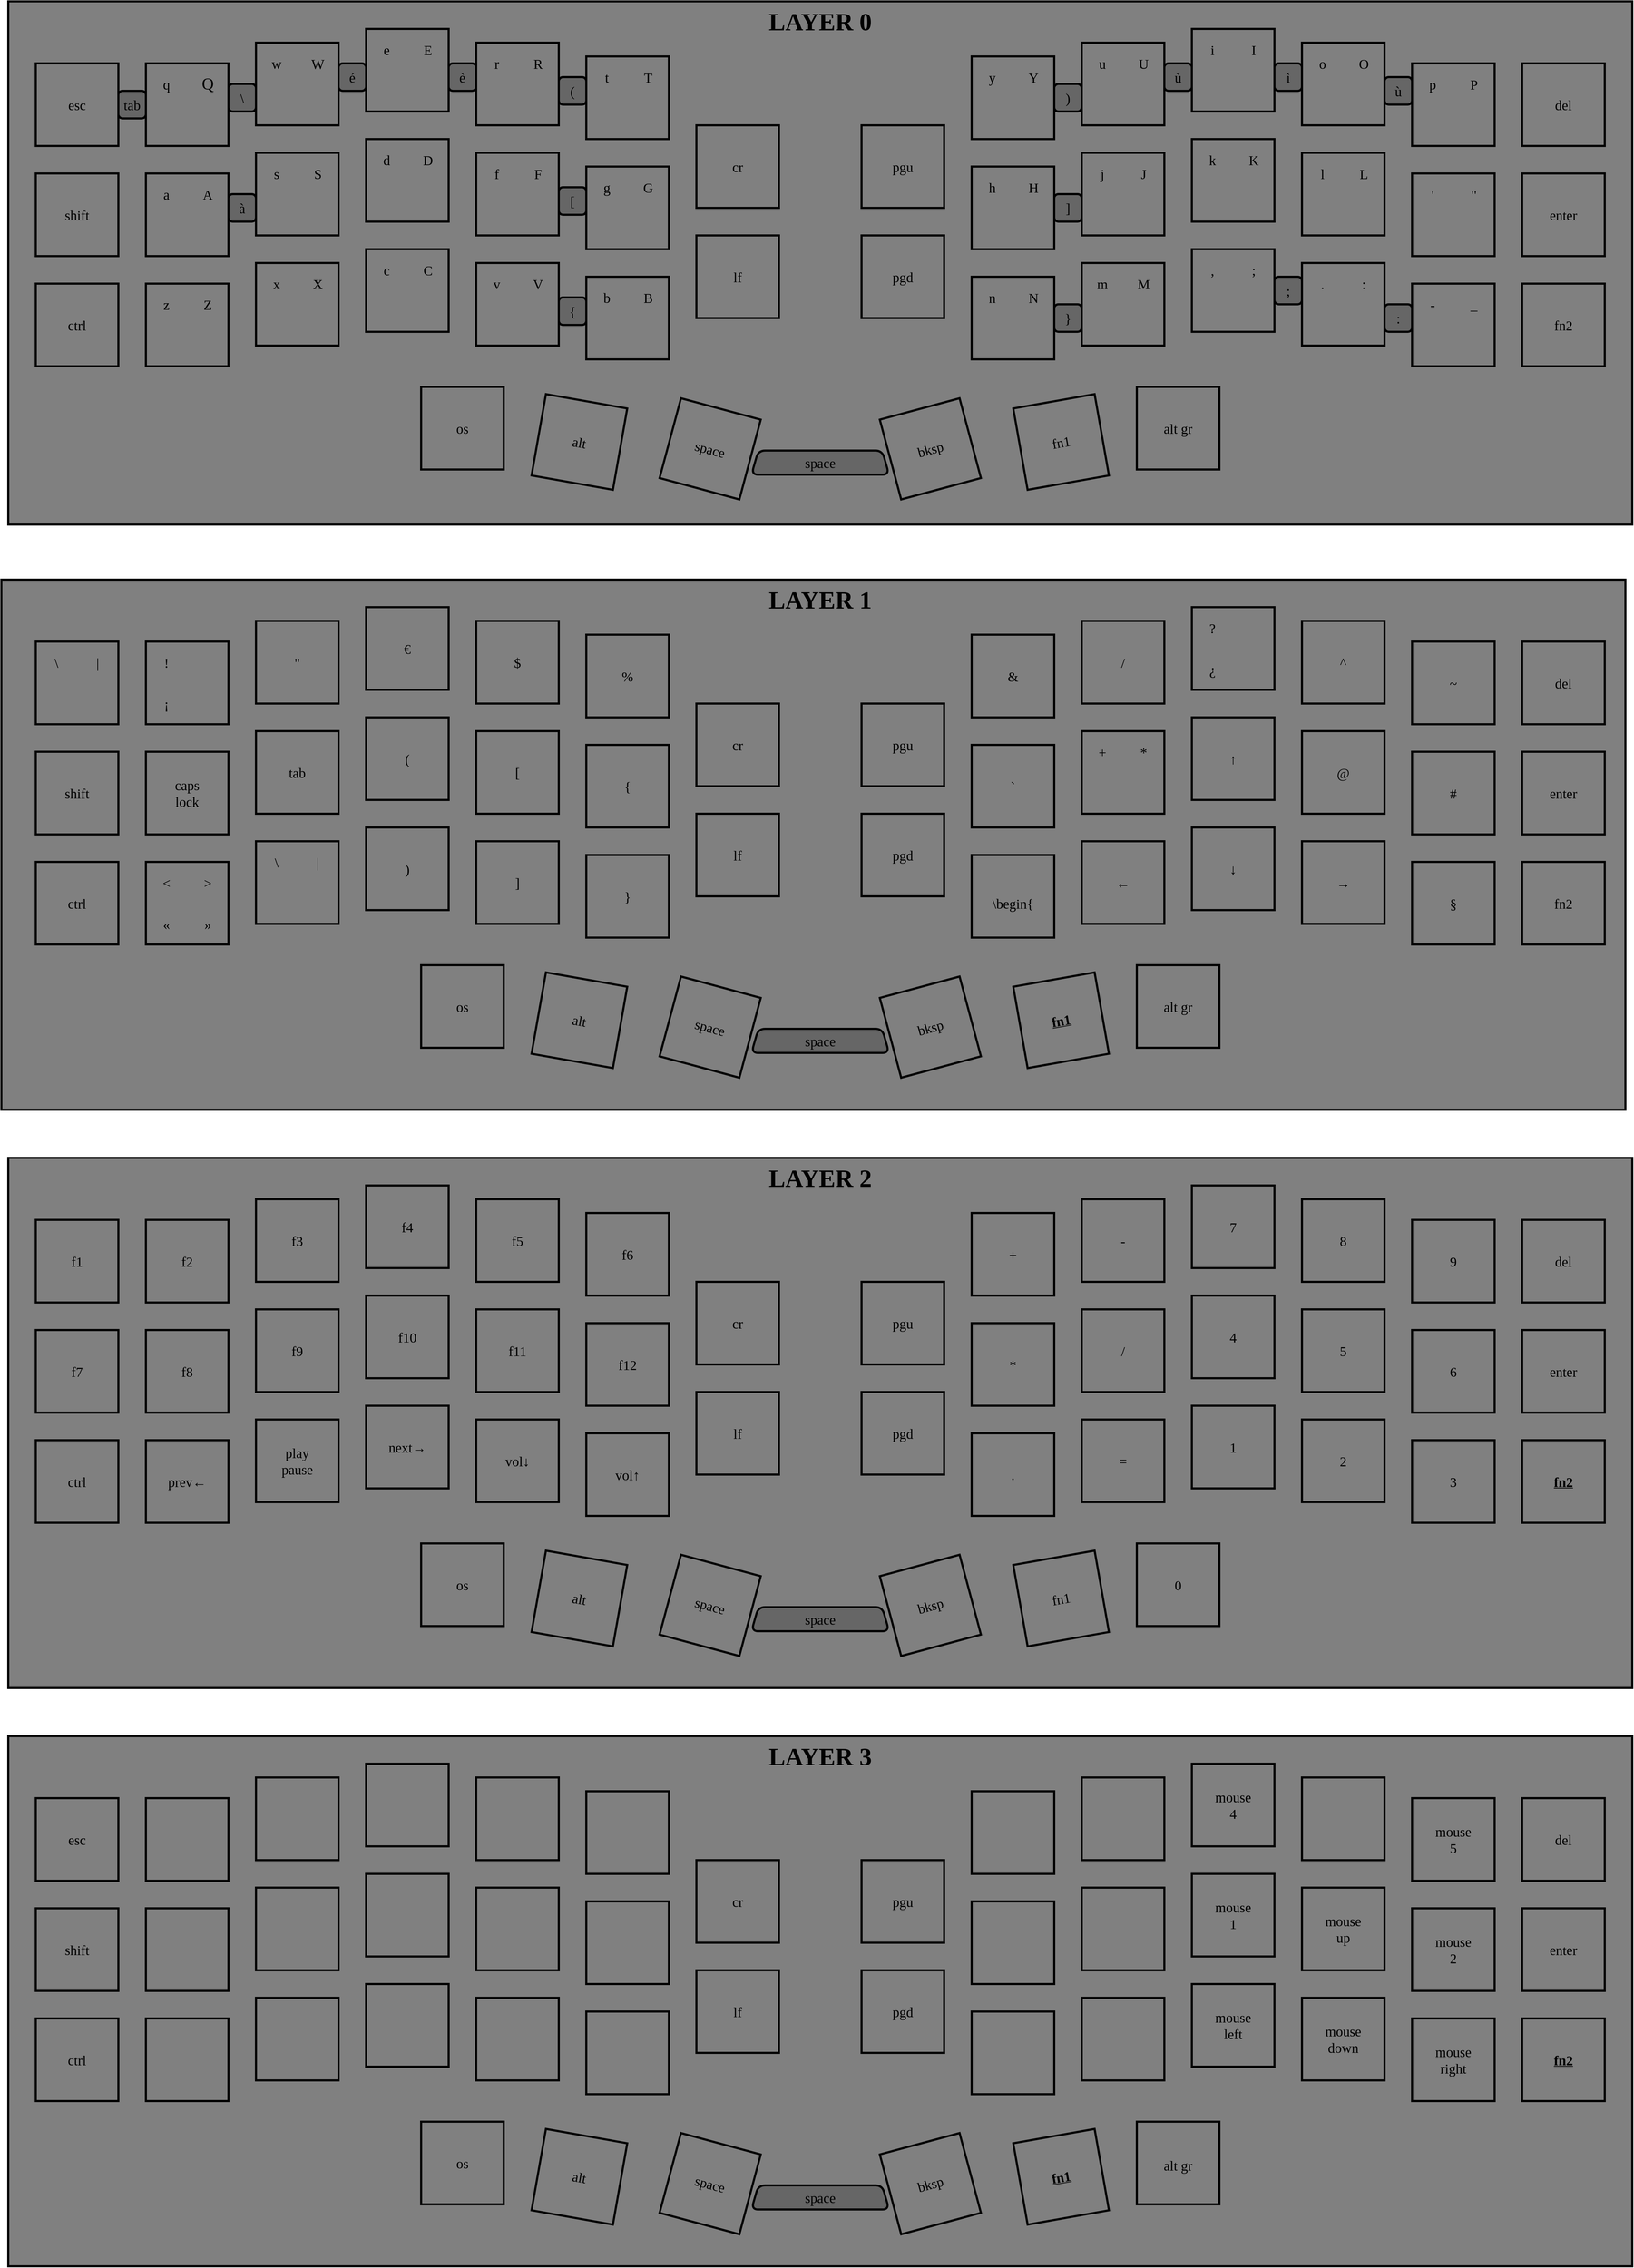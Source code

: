 <mxfile>
    <diagram id="TbKfJ7Vki0BNOf5y40k3" name="Page-1">
        <mxGraphModel dx="2051" dy="1637" grid="1" gridSize="10" guides="1" tooltips="1" connect="1" arrows="1" fold="1" page="0" pageScale="1" pageWidth="850" pageHeight="1100" background="none" math="0" shadow="0" adaptiveColors="none">
            <root>
                <mxCell id="0"/>
                <mxCell id="1" parent="0"/>
                <mxCell id="4655" value="" style="rounded=0;whiteSpace=wrap;html=1;fillColor=#808080;strokeWidth=3;strokeColor=#000000;fontColor=default;" parent="1" vertex="1">
                    <mxGeometry x="1270" y="1960" width="2360" height="770" as="geometry"/>
                </mxCell>
                <mxCell id="4654" value="" style="rounded=0;whiteSpace=wrap;html=1;fillColor=#808080;strokeWidth=3;strokeColor=#000000;fontColor=default;" parent="1" vertex="1">
                    <mxGeometry x="1280" y="1120" width="2360" height="760" as="geometry"/>
                </mxCell>
                <mxCell id="4702" value="" style="rounded=0;whiteSpace=wrap;html=1;fillColor=#808080;strokeWidth=3;strokeColor=#000000;fontColor=default;" parent="1" vertex="1">
                    <mxGeometry x="1280" y="2800" width="2360" height="770" as="geometry"/>
                </mxCell>
                <mxCell id="4866" value="" style="rounded=1;whiteSpace=wrap;html=1;strokeColor=#000000;strokeWidth=3;fillColor=#666666;fontColor=default;fillStyle=solid;" parent="1" vertex="1">
                    <mxGeometry x="3120" y="1520" width="40" height="40" as="geometry"/>
                </mxCell>
                <mxCell id="5002" value="" style="shape=trapezoid;perimeter=trapezoidPerimeter;whiteSpace=wrap;html=1;fixedSize=1;size=10;rounded=1;fillColor=#666666;strokeWidth=3;fillStyle=solid;" parent="1" vertex="1">
                    <mxGeometry x="2360" y="1772.5" width="200" height="35" as="geometry"/>
                </mxCell>
                <mxCell id="5006" value="" style="shape=trapezoid;perimeter=trapezoidPerimeter;whiteSpace=wrap;html=1;fixedSize=1;size=10;rounded=1;fillColor=#666666;strokeWidth=3;fillStyle=solid;" parent="1" vertex="1">
                    <mxGeometry x="2360" y="2612.5" width="200" height="35" as="geometry"/>
                </mxCell>
                <mxCell id="5008" value="" style="shape=trapezoid;perimeter=trapezoidPerimeter;whiteSpace=wrap;html=1;fixedSize=1;size=10;rounded=1;fillColor=#666666;strokeWidth=3;fillStyle=solid;" parent="1" vertex="1">
                    <mxGeometry x="2360" y="3452.5" width="200" height="35" as="geometry"/>
                </mxCell>
                <mxCell id="5019" value="" style="rounded=1;whiteSpace=wrap;html=1;strokeColor=#000000;strokeWidth=3;fillColor=#666666;fontColor=default;fillStyle=solid;" parent="1" vertex="1">
                    <mxGeometry x="1600" y="1240" width="40" height="40" as="geometry"/>
                </mxCell>
                <mxCell id="4209" value="" style="rounded=0;whiteSpace=wrap;html=1;strokeColor=#000000;strokeWidth=3;fillColor=none;fontColor=default;" parent="1" vertex="1">
                    <mxGeometry x="1800" y="1160" width="120" height="120" as="geometry"/>
                </mxCell>
                <mxCell id="4210" value="" style="rounded=0;whiteSpace=wrap;html=1;strokeColor=#000000;strokeWidth=3;fillColor=none;fontColor=default;" parent="1" vertex="1">
                    <mxGeometry x="1800" y="1320" width="120" height="120" as="geometry"/>
                </mxCell>
                <mxCell id="4212" value="" style="rounded=0;whiteSpace=wrap;html=1;strokeColor=#000000;strokeWidth=3;fillColor=none;fontColor=default;" parent="1" vertex="1">
                    <mxGeometry x="1800" y="1480" width="120" height="120" as="geometry"/>
                </mxCell>
                <mxCell id="4214" value="" style="rounded=0;whiteSpace=wrap;html=1;strokeColor=#000000;strokeWidth=3;fillColor=none;fontColor=default;" parent="1" vertex="1">
                    <mxGeometry x="1960" y="1180" width="120" height="120" as="geometry"/>
                </mxCell>
                <mxCell id="4215" value="" style="rounded=0;whiteSpace=wrap;html=1;strokeColor=#000000;strokeWidth=3;fillColor=none;fontColor=default;" parent="1" vertex="1">
                    <mxGeometry x="1960" y="1340" width="120" height="120" as="geometry"/>
                </mxCell>
                <mxCell id="4216" value="" style="rounded=0;whiteSpace=wrap;html=1;strokeColor=#000000;strokeWidth=3;fillColor=none;fontColor=default;" parent="1" vertex="1">
                    <mxGeometry x="1960" y="1500" width="120" height="120" as="geometry"/>
                </mxCell>
                <mxCell id="4218" value="" style="rounded=0;whiteSpace=wrap;html=1;strokeColor=#000000;strokeWidth=3;fillColor=none;fontColor=default;" parent="1" vertex="1">
                    <mxGeometry x="1640" y="1180" width="120" height="120" as="geometry"/>
                </mxCell>
                <mxCell id="4219" value="" style="rounded=0;whiteSpace=wrap;html=1;strokeColor=#000000;strokeWidth=3;fillColor=none;fontColor=default;" parent="1" vertex="1">
                    <mxGeometry x="1640" y="1340" width="120" height="120" as="geometry"/>
                </mxCell>
                <mxCell id="4220" value="" style="rounded=0;whiteSpace=wrap;html=1;strokeColor=#000000;strokeWidth=3;fillColor=none;fontColor=default;" parent="1" vertex="1">
                    <mxGeometry x="1640" y="1500" width="120" height="120" as="geometry"/>
                </mxCell>
                <mxCell id="4222" value="" style="rounded=0;whiteSpace=wrap;html=1;strokeColor=#000000;strokeWidth=3;fillColor=none;fontColor=default;" parent="1" vertex="1">
                    <mxGeometry x="1480" y="1210" width="120" height="120" as="geometry"/>
                </mxCell>
                <mxCell id="4223" value="" style="rounded=0;whiteSpace=wrap;html=1;strokeColor=#000000;strokeWidth=3;fillColor=none;fontColor=default;" parent="1" vertex="1">
                    <mxGeometry x="1480" y="1370" width="120" height="120" as="geometry"/>
                </mxCell>
                <mxCell id="4224" value="" style="rounded=0;whiteSpace=wrap;html=1;strokeColor=#000000;strokeWidth=3;fillColor=none;fontColor=default;" parent="1" vertex="1">
                    <mxGeometry x="1480" y="1530" width="120" height="120" as="geometry"/>
                </mxCell>
                <mxCell id="4225" value="" style="rounded=0;whiteSpace=wrap;html=1;strokeColor=#000000;strokeWidth=3;fillColor=none;fontColor=default;" parent="1" vertex="1">
                    <mxGeometry x="1320" y="1210" width="120" height="120" as="geometry"/>
                </mxCell>
                <mxCell id="4226" value="" style="rounded=0;whiteSpace=wrap;html=1;strokeColor=#000000;strokeWidth=3;fillColor=none;fontColor=default;" parent="1" vertex="1">
                    <mxGeometry x="1320" y="1370" width="120" height="120" as="geometry"/>
                </mxCell>
                <mxCell id="4227" value="" style="rounded=0;whiteSpace=wrap;html=1;strokeColor=#000000;strokeWidth=3;fillColor=none;fontColor=default;" parent="1" vertex="1">
                    <mxGeometry x="1320" y="1530" width="120" height="120" as="geometry"/>
                </mxCell>
                <mxCell id="4228" value="" style="rounded=0;whiteSpace=wrap;html=1;strokeColor=#000000;strokeWidth=3;fillColor=none;fontColor=default;" parent="1" vertex="1">
                    <mxGeometry x="2120" y="1200" width="120" height="120" as="geometry"/>
                </mxCell>
                <mxCell id="4229" value="" style="rounded=0;whiteSpace=wrap;html=1;strokeColor=#000000;strokeWidth=3;fillColor=none;fontColor=default;" parent="1" vertex="1">
                    <mxGeometry x="2120" y="1360" width="120" height="120" as="geometry"/>
                </mxCell>
                <mxCell id="4230" value="" style="rounded=0;whiteSpace=wrap;html=1;strokeColor=#000000;strokeWidth=3;fillColor=none;fontColor=default;" parent="1" vertex="1">
                    <mxGeometry x="2120" y="1520" width="120" height="120" as="geometry"/>
                </mxCell>
                <mxCell id="4231" value="" style="rounded=0;whiteSpace=wrap;html=1;strokeColor=#000000;strokeWidth=3;fillColor=none;fontColor=default;" parent="1" vertex="1">
                    <mxGeometry x="2280" y="1300" width="120" height="120" as="geometry"/>
                </mxCell>
                <mxCell id="4232" value="" style="rounded=0;whiteSpace=wrap;html=1;strokeColor=#000000;strokeWidth=3;fillColor=none;fontColor=default;" parent="1" vertex="1">
                    <mxGeometry x="2280" y="1460" width="120" height="120" as="geometry"/>
                </mxCell>
                <mxCell id="4233" value="" style="rounded=0;whiteSpace=wrap;html=1;strokeColor=#000000;strokeWidth=3;fillColor=none;fontColor=default;" parent="1" vertex="1">
                    <mxGeometry x="1880" y="1680" width="120" height="120" as="geometry"/>
                </mxCell>
                <mxCell id="4234" value="" style="rounded=0;whiteSpace=wrap;html=1;strokeColor=#000000;strokeWidth=3;fillColor=none;fontColor=default;rotation=10;" parent="1" vertex="1">
                    <mxGeometry x="2050" y="1700" width="120" height="120" as="geometry"/>
                </mxCell>
                <mxCell id="4235" value="" style="rounded=0;whiteSpace=wrap;html=1;strokeColor=#000000;strokeWidth=3;fillColor=none;fontColor=default;rotation=15;" parent="1" vertex="1">
                    <mxGeometry x="2240" y="1710" width="120" height="120" as="geometry"/>
                </mxCell>
                <mxCell id="4236" value="" style="rounded=0;whiteSpace=wrap;html=1;strokeColor=#000000;strokeWidth=3;fillColor=none;fontColor=default;flipH=1;flipV=0;" parent="1" vertex="1">
                    <mxGeometry x="3000" y="1160" width="120" height="120" as="geometry"/>
                </mxCell>
                <mxCell id="4237" value="" style="rounded=0;whiteSpace=wrap;html=1;strokeColor=#000000;strokeWidth=3;fillColor=none;fontColor=default;flipH=1;flipV=0;" parent="1" vertex="1">
                    <mxGeometry x="3000" y="1320" width="120" height="120" as="geometry"/>
                </mxCell>
                <mxCell id="4238" value="" style="rounded=0;whiteSpace=wrap;html=1;strokeColor=#000000;strokeWidth=3;fillColor=none;fontColor=default;flipH=1;flipV=0;" parent="1" vertex="1">
                    <mxGeometry x="3000" y="1480" width="120" height="120" as="geometry"/>
                </mxCell>
                <mxCell id="4239" value="" style="rounded=0;whiteSpace=wrap;html=1;strokeColor=#000000;strokeWidth=3;fillColor=none;fontColor=default;flipH=1;flipV=0;" parent="1" vertex="1">
                    <mxGeometry x="2840" y="1180" width="120" height="120" as="geometry"/>
                </mxCell>
                <mxCell id="4240" value="" style="rounded=0;whiteSpace=wrap;html=1;strokeColor=#000000;strokeWidth=3;fillColor=none;fontColor=default;flipH=1;flipV=0;" parent="1" vertex="1">
                    <mxGeometry x="2840" y="1340" width="120" height="120" as="geometry"/>
                </mxCell>
                <mxCell id="4241" value="" style="rounded=0;whiteSpace=wrap;html=1;strokeColor=#000000;strokeWidth=3;fillColor=none;fontColor=default;flipH=1;flipV=0;" parent="1" vertex="1">
                    <mxGeometry x="2840" y="1500" width="120" height="120" as="geometry"/>
                </mxCell>
                <mxCell id="4242" value="" style="rounded=0;whiteSpace=wrap;html=1;strokeColor=#000000;strokeWidth=3;fillColor=none;fontColor=default;flipH=1;flipV=0;" parent="1" vertex="1">
                    <mxGeometry x="3160" y="1180" width="120" height="120" as="geometry"/>
                </mxCell>
                <mxCell id="4243" value="" style="rounded=0;whiteSpace=wrap;html=1;strokeColor=#000000;strokeWidth=3;fillColor=none;fontColor=default;flipH=1;flipV=0;" parent="1" vertex="1">
                    <mxGeometry x="3160" y="1340" width="120" height="120" as="geometry"/>
                </mxCell>
                <mxCell id="4244" value="" style="rounded=0;whiteSpace=wrap;html=1;strokeColor=#000000;strokeWidth=3;fillColor=none;fontColor=default;flipH=1;flipV=0;" parent="1" vertex="1">
                    <mxGeometry x="3160" y="1500" width="120" height="120" as="geometry"/>
                </mxCell>
                <mxCell id="4245" value="" style="rounded=0;whiteSpace=wrap;html=1;strokeColor=#000000;strokeWidth=3;fillColor=none;fontColor=default;flipH=1;flipV=0;" parent="1" vertex="1">
                    <mxGeometry x="3480" y="1210" width="120" height="120" as="geometry"/>
                </mxCell>
                <mxCell id="4246" value="" style="rounded=0;whiteSpace=wrap;html=1;strokeColor=#000000;strokeWidth=3;fillColor=none;fontColor=default;flipH=1;flipV=0;" parent="1" vertex="1">
                    <mxGeometry x="3480" y="1370" width="120" height="120" as="geometry"/>
                </mxCell>
                <mxCell id="4247" value="" style="rounded=0;whiteSpace=wrap;html=1;strokeColor=#000000;strokeWidth=3;fillColor=none;fontColor=default;flipH=1;flipV=0;" parent="1" vertex="1">
                    <mxGeometry x="3480" y="1530" width="120" height="120" as="geometry"/>
                </mxCell>
                <mxCell id="4248" value="" style="rounded=0;whiteSpace=wrap;html=1;strokeColor=#000000;strokeWidth=3;fillColor=none;fontColor=default;flipH=1;flipV=0;" parent="1" vertex="1">
                    <mxGeometry x="3320" y="1210" width="120" height="120" as="geometry"/>
                </mxCell>
                <mxCell id="4249" value="" style="rounded=0;whiteSpace=wrap;html=1;strokeColor=#000000;strokeWidth=3;fillColor=none;fontColor=default;flipH=1;flipV=0;" parent="1" vertex="1">
                    <mxGeometry x="3320" y="1370" width="120" height="120" as="geometry"/>
                </mxCell>
                <mxCell id="4250" value="" style="rounded=0;whiteSpace=wrap;html=1;strokeColor=#000000;strokeWidth=3;fillColor=none;fontColor=default;flipH=1;flipV=0;" parent="1" vertex="1">
                    <mxGeometry x="3320" y="1530" width="120" height="120" as="geometry"/>
                </mxCell>
                <mxCell id="4251" value="" style="rounded=0;whiteSpace=wrap;html=1;strokeColor=#000000;strokeWidth=3;fillColor=none;fontColor=default;flipH=1;flipV=0;" parent="1" vertex="1">
                    <mxGeometry x="2680" y="1200" width="120" height="120" as="geometry"/>
                </mxCell>
                <mxCell id="4252" value="" style="rounded=0;whiteSpace=wrap;html=1;strokeColor=#000000;strokeWidth=3;fillColor=none;fontColor=default;flipH=1;flipV=0;" parent="1" vertex="1">
                    <mxGeometry x="2680" y="1360" width="120" height="120" as="geometry"/>
                </mxCell>
                <mxCell id="4253" value="" style="rounded=0;whiteSpace=wrap;html=1;strokeColor=#000000;strokeWidth=3;fillColor=none;fontColor=default;flipH=1;flipV=0;" parent="1" vertex="1">
                    <mxGeometry x="2680" y="1520" width="120" height="120" as="geometry"/>
                </mxCell>
                <mxCell id="4254" value="" style="rounded=0;whiteSpace=wrap;html=1;strokeColor=#000000;strokeWidth=3;fillColor=none;fontColor=default;flipH=1;flipV=0;" parent="1" vertex="1">
                    <mxGeometry x="2520" y="1300" width="120" height="120" as="geometry"/>
                </mxCell>
                <mxCell id="4255" value="" style="rounded=0;whiteSpace=wrap;html=1;strokeColor=#000000;strokeWidth=3;fillColor=none;fontColor=default;flipH=1;flipV=0;" parent="1" vertex="1">
                    <mxGeometry x="2520" y="1460" width="120" height="120" as="geometry"/>
                </mxCell>
                <mxCell id="4259" value="" style="rounded=0;whiteSpace=wrap;html=1;strokeColor=#000000;strokeWidth=3;fillColor=none;fontColor=default;flipH=1;flipV=0;" parent="1" vertex="1">
                    <mxGeometry x="2920" y="1680" width="120" height="120" as="geometry"/>
                </mxCell>
                <mxCell id="4260" value="" style="rounded=0;whiteSpace=wrap;html=1;strokeColor=#000000;strokeWidth=3;fillColor=none;fontColor=default;rotation=-10;flipH=1;flipV=0;" parent="1" vertex="1">
                    <mxGeometry x="2750" y="1700" width="120" height="120" as="geometry"/>
                </mxCell>
                <mxCell id="4261" value="" style="rounded=0;whiteSpace=wrap;html=1;strokeColor=#000000;strokeWidth=3;fillColor=none;fontColor=default;rotation=-15;flipH=1;flipV=0;" parent="1" vertex="1">
                    <mxGeometry x="2560" y="1710" width="120" height="120" as="geometry"/>
                </mxCell>
                <mxCell id="4656" value="" style="rounded=0;whiteSpace=wrap;html=1;strokeColor=#000000;strokeWidth=3;fillColor=none;fontColor=default;" parent="1" vertex="1">
                    <mxGeometry x="1800" y="2000" width="120" height="120" as="geometry"/>
                </mxCell>
                <mxCell id="4657" value="" style="rounded=0;whiteSpace=wrap;html=1;strokeColor=#000000;strokeWidth=3;fillColor=none;fontColor=default;" parent="1" vertex="1">
                    <mxGeometry x="1800" y="2160" width="120" height="120" as="geometry"/>
                </mxCell>
                <mxCell id="4658" value="" style="rounded=0;whiteSpace=wrap;html=1;strokeColor=#000000;strokeWidth=3;fillColor=none;fontColor=default;" parent="1" vertex="1">
                    <mxGeometry x="1800" y="2320" width="120" height="120" as="geometry"/>
                </mxCell>
                <mxCell id="4659" value="" style="rounded=0;whiteSpace=wrap;html=1;strokeColor=#000000;strokeWidth=3;fillColor=none;fontColor=default;" parent="1" vertex="1">
                    <mxGeometry x="1960" y="2020" width="120" height="120" as="geometry"/>
                </mxCell>
                <mxCell id="4660" value="" style="rounded=0;whiteSpace=wrap;html=1;strokeColor=#000000;strokeWidth=3;fillColor=none;fontColor=default;" parent="1" vertex="1">
                    <mxGeometry x="1960" y="2180" width="120" height="120" as="geometry"/>
                </mxCell>
                <mxCell id="4661" value="" style="rounded=0;whiteSpace=wrap;html=1;strokeColor=#000000;strokeWidth=3;fillColor=none;fontColor=default;" parent="1" vertex="1">
                    <mxGeometry x="1960" y="2340" width="120" height="120" as="geometry"/>
                </mxCell>
                <mxCell id="4662" value="" style="rounded=0;whiteSpace=wrap;html=1;strokeColor=#000000;strokeWidth=3;fillColor=none;fontColor=default;" parent="1" vertex="1">
                    <mxGeometry x="1640" y="2020" width="120" height="120" as="geometry"/>
                </mxCell>
                <mxCell id="4663" value="" style="rounded=0;whiteSpace=wrap;html=1;strokeColor=#000000;strokeWidth=3;fillColor=none;fontColor=default;" parent="1" vertex="1">
                    <mxGeometry x="1640" y="2180" width="120" height="120" as="geometry"/>
                </mxCell>
                <mxCell id="4664" value="" style="rounded=0;whiteSpace=wrap;html=1;strokeColor=#000000;strokeWidth=3;fillColor=none;fontColor=default;" parent="1" vertex="1">
                    <mxGeometry x="1640" y="2340" width="120" height="120" as="geometry"/>
                </mxCell>
                <mxCell id="4665" value="" style="rounded=0;whiteSpace=wrap;html=1;strokeColor=#000000;strokeWidth=3;fillColor=none;fontColor=default;" parent="1" vertex="1">
                    <mxGeometry x="1480" y="2050" width="120" height="120" as="geometry"/>
                </mxCell>
                <mxCell id="4666" value="" style="rounded=0;whiteSpace=wrap;html=1;strokeColor=#000000;strokeWidth=3;fillColor=none;fontColor=default;" parent="1" vertex="1">
                    <mxGeometry x="1480" y="2210" width="120" height="120" as="geometry"/>
                </mxCell>
                <mxCell id="4667" value="" style="rounded=0;whiteSpace=wrap;html=1;strokeColor=#000000;strokeWidth=3;fillColor=none;fontColor=default;" parent="1" vertex="1">
                    <mxGeometry x="1480" y="2370" width="120" height="120" as="geometry"/>
                </mxCell>
                <mxCell id="4668" value="" style="rounded=0;whiteSpace=wrap;html=1;strokeColor=#000000;strokeWidth=3;fillColor=none;fontColor=default;" parent="1" vertex="1">
                    <mxGeometry x="1320" y="2050" width="120" height="120" as="geometry"/>
                </mxCell>
                <mxCell id="4669" value="" style="rounded=0;whiteSpace=wrap;html=1;strokeColor=#000000;strokeWidth=3;fillColor=none;fontColor=default;" parent="1" vertex="1">
                    <mxGeometry x="1320" y="2210" width="120" height="120" as="geometry"/>
                </mxCell>
                <mxCell id="4670" value="" style="rounded=0;whiteSpace=wrap;html=1;strokeColor=#000000;strokeWidth=3;fillColor=none;fontColor=default;" parent="1" vertex="1">
                    <mxGeometry x="1320" y="2370" width="120" height="120" as="geometry"/>
                </mxCell>
                <mxCell id="4671" value="" style="rounded=0;whiteSpace=wrap;html=1;strokeColor=#000000;strokeWidth=3;fillColor=none;fontColor=default;" parent="1" vertex="1">
                    <mxGeometry x="2120" y="2040" width="120" height="120" as="geometry"/>
                </mxCell>
                <mxCell id="4672" value="" style="rounded=0;whiteSpace=wrap;html=1;strokeColor=#000000;strokeWidth=3;fillColor=none;fontColor=default;" parent="1" vertex="1">
                    <mxGeometry x="2120" y="2200" width="120" height="120" as="geometry"/>
                </mxCell>
                <mxCell id="4673" value="" style="rounded=0;whiteSpace=wrap;html=1;strokeColor=#000000;strokeWidth=3;fillColor=none;fontColor=default;" parent="1" vertex="1">
                    <mxGeometry x="2120" y="2360" width="120" height="120" as="geometry"/>
                </mxCell>
                <mxCell id="4674" value="" style="rounded=0;whiteSpace=wrap;html=1;strokeColor=#000000;strokeWidth=3;fillColor=none;fontColor=default;" parent="1" vertex="1">
                    <mxGeometry x="2280" y="2140" width="120" height="120" as="geometry"/>
                </mxCell>
                <mxCell id="4675" value="" style="rounded=0;whiteSpace=wrap;html=1;strokeColor=#000000;strokeWidth=3;fillColor=none;fontColor=default;" parent="1" vertex="1">
                    <mxGeometry x="2280" y="2300" width="120" height="120" as="geometry"/>
                </mxCell>
                <mxCell id="4676" value="" style="rounded=0;whiteSpace=wrap;html=1;strokeColor=#000000;strokeWidth=3;fillColor=none;fontColor=default;" parent="1" vertex="1">
                    <mxGeometry x="1880" y="2520" width="120" height="120" as="geometry"/>
                </mxCell>
                <mxCell id="4677" value="" style="rounded=0;whiteSpace=wrap;html=1;strokeColor=#000000;strokeWidth=3;fillColor=none;fontColor=default;rotation=10;" parent="1" vertex="1">
                    <mxGeometry x="2050" y="2540" width="120" height="120" as="geometry"/>
                </mxCell>
                <mxCell id="4678" value="" style="rounded=0;whiteSpace=wrap;html=1;strokeColor=#000000;strokeWidth=3;fillColor=none;fontColor=default;rotation=15;" parent="1" vertex="1">
                    <mxGeometry x="2240" y="2550" width="120" height="120" as="geometry"/>
                </mxCell>
                <mxCell id="4679" value="" style="rounded=0;whiteSpace=wrap;html=1;strokeColor=#000000;strokeWidth=3;fillColor=none;fontColor=default;flipH=1;flipV=0;" parent="1" vertex="1">
                    <mxGeometry x="3000" y="2000" width="120" height="120" as="geometry"/>
                </mxCell>
                <mxCell id="4680" value="" style="rounded=0;whiteSpace=wrap;html=1;strokeColor=#000000;strokeWidth=3;fillColor=none;fontColor=default;flipH=1;flipV=0;" parent="1" vertex="1">
                    <mxGeometry x="3000" y="2160" width="120" height="120" as="geometry"/>
                </mxCell>
                <mxCell id="4681" value="" style="rounded=0;whiteSpace=wrap;html=1;strokeColor=#000000;strokeWidth=3;fillColor=none;fontColor=default;flipH=1;flipV=0;" parent="1" vertex="1">
                    <mxGeometry x="3000" y="2320" width="120" height="120" as="geometry"/>
                </mxCell>
                <mxCell id="4682" value="" style="rounded=0;whiteSpace=wrap;html=1;strokeColor=#000000;strokeWidth=3;fillColor=none;fontColor=default;flipH=1;flipV=0;" parent="1" vertex="1">
                    <mxGeometry x="2840" y="2020" width="120" height="120" as="geometry"/>
                </mxCell>
                <mxCell id="4683" value="" style="rounded=0;whiteSpace=wrap;html=1;strokeColor=#000000;strokeWidth=3;fillColor=none;fontColor=default;flipH=1;flipV=0;" parent="1" vertex="1">
                    <mxGeometry x="2840" y="2180" width="120" height="120" as="geometry"/>
                </mxCell>
                <mxCell id="4684" value="" style="rounded=0;whiteSpace=wrap;html=1;strokeColor=#000000;strokeWidth=3;fillColor=none;fontColor=default;flipH=1;flipV=0;" parent="1" vertex="1">
                    <mxGeometry x="2840" y="2340" width="120" height="120" as="geometry"/>
                </mxCell>
                <mxCell id="4685" value="" style="rounded=0;whiteSpace=wrap;html=1;strokeColor=#000000;strokeWidth=3;fillColor=none;fontColor=default;flipH=1;flipV=0;" parent="1" vertex="1">
                    <mxGeometry x="3160" y="2020" width="120" height="120" as="geometry"/>
                </mxCell>
                <mxCell id="4686" value="" style="rounded=0;whiteSpace=wrap;html=1;strokeColor=#000000;strokeWidth=3;fillColor=none;fontColor=default;flipH=1;flipV=0;" parent="1" vertex="1">
                    <mxGeometry x="3160" y="2180" width="120" height="120" as="geometry"/>
                </mxCell>
                <mxCell id="4687" value="" style="rounded=0;whiteSpace=wrap;html=1;strokeColor=#000000;strokeWidth=3;fillColor=none;fontColor=default;flipH=1;flipV=0;" parent="1" vertex="1">
                    <mxGeometry x="3160" y="2340" width="120" height="120" as="geometry"/>
                </mxCell>
                <mxCell id="4688" value="" style="rounded=0;whiteSpace=wrap;html=1;strokeColor=#000000;strokeWidth=3;fillColor=none;fontColor=default;flipH=1;flipV=0;" parent="1" vertex="1">
                    <mxGeometry x="3480" y="2050" width="120" height="120" as="geometry"/>
                </mxCell>
                <mxCell id="4689" value="" style="rounded=0;whiteSpace=wrap;html=1;strokeColor=#000000;strokeWidth=3;fillColor=none;fontColor=default;flipH=1;flipV=0;" parent="1" vertex="1">
                    <mxGeometry x="3480" y="2210" width="120" height="120" as="geometry"/>
                </mxCell>
                <mxCell id="4690" value="" style="rounded=0;whiteSpace=wrap;html=1;strokeColor=#000000;strokeWidth=3;fillColor=none;fontColor=default;flipH=1;flipV=0;" parent="1" vertex="1">
                    <mxGeometry x="3480" y="2370" width="120" height="120" as="geometry"/>
                </mxCell>
                <mxCell id="4691" value="" style="rounded=0;whiteSpace=wrap;html=1;strokeColor=#000000;strokeWidth=3;fillColor=none;fontColor=default;flipH=1;flipV=0;" parent="1" vertex="1">
                    <mxGeometry x="3320" y="2050" width="120" height="120" as="geometry"/>
                </mxCell>
                <mxCell id="4692" value="" style="rounded=0;whiteSpace=wrap;html=1;strokeColor=#000000;strokeWidth=3;fillColor=none;fontColor=default;flipH=1;flipV=0;" parent="1" vertex="1">
                    <mxGeometry x="3320" y="2210" width="120" height="120" as="geometry"/>
                </mxCell>
                <mxCell id="4693" value="" style="rounded=0;whiteSpace=wrap;html=1;strokeColor=#000000;strokeWidth=3;fillColor=none;fontColor=default;flipH=1;flipV=0;" parent="1" vertex="1">
                    <mxGeometry x="3320" y="2370" width="120" height="120" as="geometry"/>
                </mxCell>
                <mxCell id="4694" value="" style="rounded=0;whiteSpace=wrap;html=1;strokeColor=#000000;strokeWidth=3;fillColor=none;fontColor=default;flipH=1;flipV=0;" parent="1" vertex="1">
                    <mxGeometry x="2680" y="2040" width="120" height="120" as="geometry"/>
                </mxCell>
                <mxCell id="4695" value="" style="rounded=0;whiteSpace=wrap;html=1;strokeColor=#000000;strokeWidth=3;fillColor=none;fontColor=default;flipH=1;flipV=0;" parent="1" vertex="1">
                    <mxGeometry x="2680" y="2200" width="120" height="120" as="geometry"/>
                </mxCell>
                <mxCell id="4696" value="" style="rounded=0;whiteSpace=wrap;html=1;strokeColor=#000000;strokeWidth=3;fillColor=none;fontColor=default;flipH=1;flipV=0;" parent="1" vertex="1">
                    <mxGeometry x="2680" y="2360" width="120" height="120" as="geometry"/>
                </mxCell>
                <mxCell id="4697" value="" style="rounded=0;whiteSpace=wrap;html=1;strokeColor=#000000;strokeWidth=3;fillColor=none;fontColor=default;flipH=1;flipV=0;" parent="1" vertex="1">
                    <mxGeometry x="2520" y="2140" width="120" height="120" as="geometry"/>
                </mxCell>
                <mxCell id="4698" value="" style="rounded=0;whiteSpace=wrap;html=1;strokeColor=#000000;strokeWidth=3;fillColor=none;fontColor=default;flipH=1;flipV=0;" parent="1" vertex="1">
                    <mxGeometry x="2520" y="2300" width="120" height="120" as="geometry"/>
                </mxCell>
                <mxCell id="4699" value="" style="rounded=0;whiteSpace=wrap;html=1;strokeColor=#000000;strokeWidth=3;fillColor=none;fontColor=default;flipH=1;flipV=0;" parent="1" vertex="1">
                    <mxGeometry x="2920" y="2520" width="120" height="120" as="geometry"/>
                </mxCell>
                <mxCell id="4700" value="" style="rounded=0;whiteSpace=wrap;html=1;strokeColor=#000000;strokeWidth=3;fillColor=none;fontColor=default;rotation=-10;flipH=1;flipV=0;" parent="1" vertex="1">
                    <mxGeometry x="2750" y="2540" width="120" height="120" as="geometry"/>
                </mxCell>
                <mxCell id="4701" value="" style="rounded=0;whiteSpace=wrap;html=1;strokeColor=#000000;strokeWidth=3;fillColor=none;fontColor=default;rotation=-15;flipH=1;flipV=0;" parent="1" vertex="1">
                    <mxGeometry x="2560" y="2550" width="120" height="120" as="geometry"/>
                </mxCell>
                <mxCell id="4703" value="" style="rounded=0;whiteSpace=wrap;html=1;strokeColor=#000000;strokeWidth=3;fillColor=none;fontColor=default;" parent="1" vertex="1">
                    <mxGeometry x="1800" y="2840" width="120" height="120" as="geometry"/>
                </mxCell>
                <mxCell id="4704" value="" style="rounded=0;whiteSpace=wrap;html=1;strokeColor=#000000;strokeWidth=3;fillColor=none;fontColor=default;" parent="1" vertex="1">
                    <mxGeometry x="1800" y="3000" width="120" height="120" as="geometry"/>
                </mxCell>
                <mxCell id="4705" value="" style="rounded=0;whiteSpace=wrap;html=1;strokeColor=#000000;strokeWidth=3;fillColor=none;fontColor=default;" parent="1" vertex="1">
                    <mxGeometry x="1800" y="3160" width="120" height="120" as="geometry"/>
                </mxCell>
                <mxCell id="4706" value="" style="rounded=0;whiteSpace=wrap;html=1;strokeColor=#000000;strokeWidth=3;fillColor=none;fontColor=default;" parent="1" vertex="1">
                    <mxGeometry x="1960" y="2860" width="120" height="120" as="geometry"/>
                </mxCell>
                <mxCell id="4707" value="" style="rounded=0;whiteSpace=wrap;html=1;strokeColor=#000000;strokeWidth=3;fillColor=none;fontColor=default;" parent="1" vertex="1">
                    <mxGeometry x="1960" y="3020" width="120" height="120" as="geometry"/>
                </mxCell>
                <mxCell id="4708" value="" style="rounded=0;whiteSpace=wrap;html=1;strokeColor=#000000;strokeWidth=3;fillColor=none;fontColor=default;" parent="1" vertex="1">
                    <mxGeometry x="1960" y="3180" width="120" height="120" as="geometry"/>
                </mxCell>
                <mxCell id="4709" value="" style="rounded=0;whiteSpace=wrap;html=1;strokeColor=#000000;strokeWidth=3;fillColor=none;fontColor=default;" parent="1" vertex="1">
                    <mxGeometry x="1640" y="2860" width="120" height="120" as="geometry"/>
                </mxCell>
                <mxCell id="4710" value="" style="rounded=0;whiteSpace=wrap;html=1;strokeColor=#000000;strokeWidth=3;fillColor=none;fontColor=default;" parent="1" vertex="1">
                    <mxGeometry x="1640" y="3020" width="120" height="120" as="geometry"/>
                </mxCell>
                <mxCell id="4711" value="" style="rounded=0;whiteSpace=wrap;html=1;strokeColor=#000000;strokeWidth=3;fillColor=none;fontColor=default;" parent="1" vertex="1">
                    <mxGeometry x="1640" y="3180" width="120" height="120" as="geometry"/>
                </mxCell>
                <mxCell id="4712" value="" style="rounded=0;whiteSpace=wrap;html=1;strokeColor=#000000;strokeWidth=3;fillColor=none;fontColor=default;" parent="1" vertex="1">
                    <mxGeometry x="1480" y="2890" width="120" height="120" as="geometry"/>
                </mxCell>
                <mxCell id="4713" value="" style="rounded=0;whiteSpace=wrap;html=1;strokeColor=#000000;strokeWidth=3;fillColor=none;fontColor=default;" parent="1" vertex="1">
                    <mxGeometry x="1480" y="3050" width="120" height="120" as="geometry"/>
                </mxCell>
                <mxCell id="4714" value="" style="rounded=0;whiteSpace=wrap;html=1;strokeColor=#000000;strokeWidth=3;fillColor=none;fontColor=default;" parent="1" vertex="1">
                    <mxGeometry x="1480" y="3210" width="120" height="120" as="geometry"/>
                </mxCell>
                <mxCell id="4715" value="" style="rounded=0;whiteSpace=wrap;html=1;strokeColor=#000000;strokeWidth=3;fillColor=none;fontColor=default;" parent="1" vertex="1">
                    <mxGeometry x="1320" y="2890" width="120" height="120" as="geometry"/>
                </mxCell>
                <mxCell id="4716" value="" style="rounded=0;whiteSpace=wrap;html=1;strokeColor=#000000;strokeWidth=3;fillColor=none;fontColor=default;" parent="1" vertex="1">
                    <mxGeometry x="1320" y="3050" width="120" height="120" as="geometry"/>
                </mxCell>
                <mxCell id="4717" value="" style="rounded=0;whiteSpace=wrap;html=1;strokeColor=#000000;strokeWidth=3;fillColor=none;fontColor=default;" parent="1" vertex="1">
                    <mxGeometry x="1320" y="3210" width="120" height="120" as="geometry"/>
                </mxCell>
                <mxCell id="4718" value="" style="rounded=0;whiteSpace=wrap;html=1;strokeColor=#000000;strokeWidth=3;fillColor=none;fontColor=default;" parent="1" vertex="1">
                    <mxGeometry x="2120" y="2880" width="120" height="120" as="geometry"/>
                </mxCell>
                <mxCell id="4719" value="" style="rounded=0;whiteSpace=wrap;html=1;strokeColor=#000000;strokeWidth=3;fillColor=none;fontColor=default;" parent="1" vertex="1">
                    <mxGeometry x="2120" y="3040" width="120" height="120" as="geometry"/>
                </mxCell>
                <mxCell id="4720" value="" style="rounded=0;whiteSpace=wrap;html=1;strokeColor=#000000;strokeWidth=3;fillColor=none;fontColor=default;" parent="1" vertex="1">
                    <mxGeometry x="2120" y="3200" width="120" height="120" as="geometry"/>
                </mxCell>
                <mxCell id="4721" value="" style="rounded=0;whiteSpace=wrap;html=1;strokeColor=#000000;strokeWidth=3;fillColor=none;fontColor=default;" parent="1" vertex="1">
                    <mxGeometry x="2280" y="2980" width="120" height="120" as="geometry"/>
                </mxCell>
                <mxCell id="4722" value="" style="rounded=0;whiteSpace=wrap;html=1;strokeColor=#000000;strokeWidth=3;fillColor=none;fontColor=default;" parent="1" vertex="1">
                    <mxGeometry x="2280" y="3140" width="120" height="120" as="geometry"/>
                </mxCell>
                <mxCell id="4723" value="" style="rounded=0;whiteSpace=wrap;html=1;strokeColor=#000000;strokeWidth=3;fillColor=none;fontColor=default;" parent="1" vertex="1">
                    <mxGeometry x="1880" y="3360" width="120" height="120" as="geometry"/>
                </mxCell>
                <mxCell id="4724" value="" style="rounded=0;whiteSpace=wrap;html=1;strokeColor=#000000;strokeWidth=3;fillColor=none;fontColor=default;rotation=10;" parent="1" vertex="1">
                    <mxGeometry x="2050" y="3380" width="120" height="120" as="geometry"/>
                </mxCell>
                <mxCell id="4725" value="" style="rounded=0;whiteSpace=wrap;html=1;strokeColor=#000000;strokeWidth=3;fillColor=none;fontColor=default;rotation=15;" parent="1" vertex="1">
                    <mxGeometry x="2240" y="3390" width="120" height="120" as="geometry"/>
                </mxCell>
                <mxCell id="4726" value="" style="rounded=0;whiteSpace=wrap;html=1;strokeColor=#000000;strokeWidth=3;fillColor=none;fontColor=default;flipH=1;flipV=0;" parent="1" vertex="1">
                    <mxGeometry x="3000" y="2840" width="120" height="120" as="geometry"/>
                </mxCell>
                <mxCell id="4727" value="" style="rounded=0;whiteSpace=wrap;html=1;strokeColor=#000000;strokeWidth=3;fillColor=none;fontColor=default;flipH=1;flipV=0;" parent="1" vertex="1">
                    <mxGeometry x="3000" y="3000" width="120" height="120" as="geometry"/>
                </mxCell>
                <mxCell id="4728" value="" style="rounded=0;whiteSpace=wrap;html=1;strokeColor=#000000;strokeWidth=3;fillColor=none;fontColor=default;flipH=1;flipV=0;" parent="1" vertex="1">
                    <mxGeometry x="3000" y="3160" width="120" height="120" as="geometry"/>
                </mxCell>
                <mxCell id="4729" value="" style="rounded=0;whiteSpace=wrap;html=1;strokeColor=#000000;strokeWidth=3;fillColor=none;fontColor=default;flipH=1;flipV=0;" parent="1" vertex="1">
                    <mxGeometry x="2840" y="2860" width="120" height="120" as="geometry"/>
                </mxCell>
                <mxCell id="4730" value="" style="rounded=0;whiteSpace=wrap;html=1;strokeColor=#000000;strokeWidth=3;fillColor=none;fontColor=default;flipH=1;flipV=0;" parent="1" vertex="1">
                    <mxGeometry x="2840" y="3020" width="120" height="120" as="geometry"/>
                </mxCell>
                <mxCell id="4731" value="" style="rounded=0;whiteSpace=wrap;html=1;strokeColor=#000000;strokeWidth=3;fillColor=none;fontColor=default;flipH=1;flipV=0;" parent="1" vertex="1">
                    <mxGeometry x="2840" y="3180" width="120" height="120" as="geometry"/>
                </mxCell>
                <mxCell id="4732" value="" style="rounded=0;whiteSpace=wrap;html=1;strokeColor=#000000;strokeWidth=3;fillColor=none;fontColor=default;flipH=1;flipV=0;" parent="1" vertex="1">
                    <mxGeometry x="3160" y="2860" width="120" height="120" as="geometry"/>
                </mxCell>
                <mxCell id="4733" value="" style="rounded=0;whiteSpace=wrap;html=1;strokeColor=#000000;strokeWidth=3;fillColor=none;fontColor=default;flipH=1;flipV=0;" parent="1" vertex="1">
                    <mxGeometry x="3160" y="3020" width="120" height="120" as="geometry"/>
                </mxCell>
                <mxCell id="4734" value="" style="rounded=0;whiteSpace=wrap;html=1;strokeColor=#000000;strokeWidth=3;fillColor=none;fontColor=default;flipH=1;flipV=0;" parent="1" vertex="1">
                    <mxGeometry x="3160" y="3180" width="120" height="120" as="geometry"/>
                </mxCell>
                <mxCell id="4735" value="" style="rounded=0;whiteSpace=wrap;html=1;strokeColor=#000000;strokeWidth=3;fillColor=none;fontColor=default;flipH=1;flipV=0;" parent="1" vertex="1">
                    <mxGeometry x="3480" y="2890" width="120" height="120" as="geometry"/>
                </mxCell>
                <mxCell id="4736" value="" style="rounded=0;whiteSpace=wrap;html=1;strokeColor=#000000;strokeWidth=3;fillColor=none;fontColor=default;flipH=1;flipV=0;" parent="1" vertex="1">
                    <mxGeometry x="3480" y="3050" width="120" height="120" as="geometry"/>
                </mxCell>
                <mxCell id="4737" value="" style="rounded=0;whiteSpace=wrap;html=1;strokeColor=#000000;strokeWidth=3;fillColor=none;fontColor=default;flipH=1;flipV=0;" parent="1" vertex="1">
                    <mxGeometry x="3480" y="3210" width="120" height="120" as="geometry"/>
                </mxCell>
                <mxCell id="4738" value="" style="rounded=0;whiteSpace=wrap;html=1;strokeColor=#000000;strokeWidth=3;fillColor=none;fontColor=default;flipH=1;flipV=0;" parent="1" vertex="1">
                    <mxGeometry x="3320" y="2890" width="120" height="120" as="geometry"/>
                </mxCell>
                <mxCell id="4739" value="" style="rounded=0;whiteSpace=wrap;html=1;strokeColor=#000000;strokeWidth=3;fillColor=none;fontColor=default;flipH=1;flipV=0;" parent="1" vertex="1">
                    <mxGeometry x="3320" y="3050" width="120" height="120" as="geometry"/>
                </mxCell>
                <mxCell id="4740" value="" style="rounded=0;whiteSpace=wrap;html=1;strokeColor=#000000;strokeWidth=3;fillColor=none;fontColor=default;flipH=1;flipV=0;" parent="1" vertex="1">
                    <mxGeometry x="3320" y="3210" width="120" height="120" as="geometry"/>
                </mxCell>
                <mxCell id="4741" value="" style="rounded=0;whiteSpace=wrap;html=1;strokeColor=#000000;strokeWidth=3;fillColor=none;fontColor=default;flipH=1;flipV=0;" parent="1" vertex="1">
                    <mxGeometry x="2680" y="2880" width="120" height="120" as="geometry"/>
                </mxCell>
                <mxCell id="4742" value="" style="rounded=0;whiteSpace=wrap;html=1;strokeColor=#000000;strokeWidth=3;fillColor=none;fontColor=default;flipH=1;flipV=0;" parent="1" vertex="1">
                    <mxGeometry x="2680" y="3040" width="120" height="120" as="geometry"/>
                </mxCell>
                <mxCell id="4743" value="" style="rounded=0;whiteSpace=wrap;html=1;strokeColor=#000000;strokeWidth=3;fillColor=none;fontColor=default;flipH=1;flipV=0;" parent="1" vertex="1">
                    <mxGeometry x="2680" y="3200" width="120" height="120" as="geometry"/>
                </mxCell>
                <mxCell id="4744" value="" style="rounded=0;whiteSpace=wrap;html=1;strokeColor=#000000;strokeWidth=3;fillColor=none;fontColor=default;flipH=1;flipV=0;" parent="1" vertex="1">
                    <mxGeometry x="2520" y="2980" width="120" height="120" as="geometry"/>
                </mxCell>
                <mxCell id="4745" value="" style="rounded=0;whiteSpace=wrap;html=1;strokeColor=#000000;strokeWidth=3;fillColor=none;fontColor=default;flipH=1;flipV=0;" parent="1" vertex="1">
                    <mxGeometry x="2520" y="3140" width="120" height="120" as="geometry"/>
                </mxCell>
                <mxCell id="4746" value="" style="rounded=0;whiteSpace=wrap;html=1;strokeColor=#000000;strokeWidth=3;fillColor=none;fontColor=default;flipH=1;flipV=0;" parent="1" vertex="1">
                    <mxGeometry x="2920" y="3360" width="120" height="120" as="geometry"/>
                </mxCell>
                <mxCell id="4747" value="" style="rounded=0;whiteSpace=wrap;html=1;strokeColor=#000000;strokeWidth=3;fillColor=none;fontColor=default;rotation=-10;flipH=1;flipV=0;" parent="1" vertex="1">
                    <mxGeometry x="2750" y="3380" width="120" height="120" as="geometry"/>
                </mxCell>
                <mxCell id="4748" value="" style="rounded=0;whiteSpace=wrap;html=1;strokeColor=#000000;strokeWidth=3;fillColor=none;fontColor=default;rotation=-15;flipH=1;flipV=0;" parent="1" vertex="1">
                    <mxGeometry x="2560" y="3390" width="120" height="120" as="geometry"/>
                </mxCell>
                <mxCell id="4760" value="&lt;font style=&quot;font-size: 20px; color: rgb(0, 0, 0);&quot;&gt;q&lt;/font&gt;" style="text;html=1;strokeColor=none;fillColor=none;align=center;verticalAlign=middle;whiteSpace=wrap;rounded=0;strokeWidth=1;fontFamily=Cascadia Code;fontColor=default;" parent="1" vertex="1">
                    <mxGeometry x="1480" y="1210" width="60" height="60" as="geometry"/>
                </mxCell>
                <mxCell id="4761" value="&lt;font style=&quot;font-size: 24px; color: rgb(0, 0, 0);&quot;&gt;Q&lt;/font&gt;" style="text;html=1;strokeColor=none;fillColor=none;align=center;verticalAlign=middle;whiteSpace=wrap;rounded=0;strokeWidth=1;fontFamily=Cascadia Code;fontColor=default;" parent="1" vertex="1">
                    <mxGeometry x="1540" y="1210" width="60" height="60" as="geometry"/>
                </mxCell>
                <mxCell id="4762" value="&lt;font style=&quot;font-size: 20px; color: rgb(0, 0, 0);&quot;&gt;a&lt;/font&gt;" style="text;html=1;strokeColor=none;fillColor=none;align=center;verticalAlign=middle;whiteSpace=wrap;rounded=0;strokeWidth=1;fontFamily=Cascadia Code;fontColor=default;" parent="1" vertex="1">
                    <mxGeometry x="1480" y="1370" width="60" height="60" as="geometry"/>
                </mxCell>
                <mxCell id="4763" value="&lt;font style=&quot;font-size: 20px; color: rgb(0, 0, 0);&quot;&gt;A&lt;/font&gt;" style="text;html=1;strokeColor=none;fillColor=none;align=center;verticalAlign=middle;whiteSpace=wrap;rounded=0;strokeWidth=1;fontFamily=Cascadia Code;fontColor=default;" parent="1" vertex="1">
                    <mxGeometry x="1540" y="1370" width="60" height="60" as="geometry"/>
                </mxCell>
                <mxCell id="4766" value="&lt;font style=&quot;font-size: 20px; color: rgb(0, 0, 0);&quot;&gt;z&lt;/font&gt;" style="text;html=1;strokeColor=none;fillColor=none;align=center;verticalAlign=middle;whiteSpace=wrap;rounded=0;strokeWidth=1;fontFamily=Cascadia Code;fontColor=default;" parent="1" vertex="1">
                    <mxGeometry x="1480" y="1530" width="60" height="60" as="geometry"/>
                </mxCell>
                <mxCell id="4767" value="&lt;font style=&quot;font-size: 20px; color: rgb(0, 0, 0);&quot;&gt;Z&lt;/font&gt;" style="text;html=1;strokeColor=none;fillColor=none;align=center;verticalAlign=middle;whiteSpace=wrap;rounded=0;strokeWidth=1;fontFamily=Cascadia Code;fontColor=default;" parent="1" vertex="1">
                    <mxGeometry x="1540" y="1530" width="60" height="60" as="geometry"/>
                </mxCell>
                <mxCell id="4768" value="&lt;font style=&quot;font-size: 20px; color: rgb(0, 0, 0);&quot;&gt;x&lt;/font&gt;" style="text;html=1;strokeColor=none;fillColor=none;align=center;verticalAlign=middle;whiteSpace=wrap;rounded=0;strokeWidth=1;fontFamily=Cascadia Code;fontColor=default;" parent="1" vertex="1">
                    <mxGeometry x="1640" y="1500" width="60" height="60" as="geometry"/>
                </mxCell>
                <mxCell id="4769" value="&lt;font style=&quot;font-size: 20px; color: rgb(0, 0, 0);&quot;&gt;X&lt;/font&gt;" style="text;html=1;strokeColor=none;fillColor=none;align=center;verticalAlign=middle;whiteSpace=wrap;rounded=0;strokeWidth=1;fontFamily=Cascadia Code;fontColor=default;" parent="1" vertex="1">
                    <mxGeometry x="1700" y="1500" width="60" height="60" as="geometry"/>
                </mxCell>
                <mxCell id="4770" value="&lt;font style=&quot;font-size: 20px; color: rgb(0, 0, 0);&quot;&gt;s&lt;/font&gt;" style="text;html=1;strokeColor=none;fillColor=none;align=center;verticalAlign=middle;whiteSpace=wrap;rounded=0;strokeWidth=1;fontFamily=Cascadia Code;fontColor=default;" parent="1" vertex="1">
                    <mxGeometry x="1640" y="1340" width="60" height="60" as="geometry"/>
                </mxCell>
                <mxCell id="4771" value="&lt;font style=&quot;font-size: 20px; color: rgb(0, 0, 0);&quot;&gt;S&lt;/font&gt;" style="text;html=1;strokeColor=none;fillColor=none;align=center;verticalAlign=middle;whiteSpace=wrap;rounded=0;strokeWidth=1;fontFamily=Cascadia Code;fontColor=default;" parent="1" vertex="1">
                    <mxGeometry x="1700" y="1340" width="60" height="60" as="geometry"/>
                </mxCell>
                <mxCell id="4772" value="&lt;font style=&quot;font-size: 20px; color: rgb(0, 0, 0);&quot;&gt;w&lt;/font&gt;" style="text;html=1;strokeColor=none;fillColor=none;align=center;verticalAlign=middle;whiteSpace=wrap;rounded=0;strokeWidth=1;fontFamily=Cascadia Code;fontColor=default;" parent="1" vertex="1">
                    <mxGeometry x="1640" y="1180" width="60" height="60" as="geometry"/>
                </mxCell>
                <mxCell id="4773" value="&lt;font style=&quot;font-size: 20px; color: rgb(0, 0, 0);&quot;&gt;W&lt;/font&gt;" style="text;html=1;strokeColor=none;fillColor=none;align=center;verticalAlign=middle;whiteSpace=wrap;rounded=0;strokeWidth=1;fontFamily=Cascadia Code;fontColor=default;" parent="1" vertex="1">
                    <mxGeometry x="1700" y="1180" width="60" height="60" as="geometry"/>
                </mxCell>
                <mxCell id="4774" value="&lt;font style=&quot;font-size: 20px; color: rgb(0, 0, 0);&quot;&gt;e&lt;/font&gt;" style="text;html=1;strokeColor=none;fillColor=none;align=center;verticalAlign=middle;whiteSpace=wrap;rounded=0;strokeWidth=1;fontFamily=Cascadia Code;fontColor=default;" parent="1" vertex="1">
                    <mxGeometry x="1800" y="1160" width="60" height="60" as="geometry"/>
                </mxCell>
                <mxCell id="4775" value="&lt;font style=&quot;font-size: 20px; color: rgb(0, 0, 0);&quot;&gt;E&lt;/font&gt;" style="text;html=1;strokeColor=none;fillColor=none;align=center;verticalAlign=middle;whiteSpace=wrap;rounded=0;strokeWidth=1;fontFamily=Cascadia Code;fontColor=default;" parent="1" vertex="1">
                    <mxGeometry x="1860" y="1160" width="60" height="60" as="geometry"/>
                </mxCell>
                <mxCell id="4778" value="&lt;font style=&quot;font-size: 20px; color: rgb(0, 0, 0);&quot;&gt;r&lt;/font&gt;" style="text;html=1;strokeColor=none;fillColor=none;align=center;verticalAlign=middle;whiteSpace=wrap;rounded=0;strokeWidth=1;fontFamily=Cascadia Code;fontColor=default;" parent="1" vertex="1">
                    <mxGeometry x="1960" y="1180" width="60" height="60" as="geometry"/>
                </mxCell>
                <mxCell id="4779" value="&lt;font style=&quot;font-size: 20px; color: rgb(0, 0, 0);&quot;&gt;R&lt;/font&gt;" style="text;html=1;strokeColor=none;fillColor=none;align=center;verticalAlign=middle;whiteSpace=wrap;rounded=0;strokeWidth=1;fontFamily=Cascadia Code;fontColor=default;" parent="1" vertex="1">
                    <mxGeometry x="2020" y="1180" width="60" height="60" as="geometry"/>
                </mxCell>
                <mxCell id="4780" value="&lt;font style=&quot;font-size: 20px; color: rgb(0, 0, 0);&quot;&gt;t&lt;/font&gt;" style="text;html=1;strokeColor=none;fillColor=none;align=center;verticalAlign=middle;whiteSpace=wrap;rounded=0;strokeWidth=1;fontFamily=Cascadia Code;fontColor=default;" parent="1" vertex="1">
                    <mxGeometry x="2120" y="1200" width="60" height="60" as="geometry"/>
                </mxCell>
                <mxCell id="4782" value="&lt;font style=&quot;font-size: 20px; color: rgb(0, 0, 0);&quot;&gt;T&lt;/font&gt;" style="text;html=1;strokeColor=none;fillColor=none;align=center;verticalAlign=middle;whiteSpace=wrap;rounded=0;strokeWidth=1;fontFamily=Cascadia Code;fontColor=default;" parent="1" vertex="1">
                    <mxGeometry x="2180" y="1200" width="60" height="60" as="geometry"/>
                </mxCell>
                <mxCell id="4783" value="&lt;font style=&quot;font-size: 20px; color: rgb(0, 0, 0);&quot;&gt;d&lt;/font&gt;" style="text;html=1;strokeColor=none;fillColor=none;align=center;verticalAlign=middle;whiteSpace=wrap;rounded=0;strokeWidth=1;fontFamily=Cascadia Code;fontColor=default;" parent="1" vertex="1">
                    <mxGeometry x="1800" y="1320" width="60" height="60" as="geometry"/>
                </mxCell>
                <mxCell id="4784" value="&lt;font style=&quot;font-size: 20px; color: rgb(0, 0, 0);&quot;&gt;D&lt;/font&gt;" style="text;html=1;strokeColor=none;fillColor=none;align=center;verticalAlign=middle;whiteSpace=wrap;rounded=0;strokeWidth=1;fontFamily=Cascadia Code;fontColor=default;" parent="1" vertex="1">
                    <mxGeometry x="1860" y="1320" width="60" height="60" as="geometry"/>
                </mxCell>
                <mxCell id="4785" value="&lt;font style=&quot;font-size: 20px; color: rgb(0, 0, 0);&quot;&gt;c&lt;/font&gt;" style="text;html=1;strokeColor=none;fillColor=none;align=center;verticalAlign=middle;whiteSpace=wrap;rounded=0;strokeWidth=1;fontFamily=Cascadia Code;fontColor=default;" parent="1" vertex="1">
                    <mxGeometry x="1800" y="1480" width="60" height="60" as="geometry"/>
                </mxCell>
                <mxCell id="4786" value="&lt;font style=&quot;font-size: 20px; color: rgb(0, 0, 0);&quot;&gt;C&lt;/font&gt;" style="text;html=1;strokeColor=none;fillColor=none;align=center;verticalAlign=middle;whiteSpace=wrap;rounded=0;strokeWidth=1;fontFamily=Cascadia Code;fontColor=default;" parent="1" vertex="1">
                    <mxGeometry x="1860" y="1480" width="60" height="60" as="geometry"/>
                </mxCell>
                <mxCell id="4787" value="&lt;font style=&quot;font-size: 20px; color: rgb(0, 0, 0);&quot;&gt;v&lt;/font&gt;" style="text;html=1;strokeColor=none;fillColor=none;align=center;verticalAlign=middle;whiteSpace=wrap;rounded=0;strokeWidth=1;fontFamily=Cascadia Code;fontColor=default;" parent="1" vertex="1">
                    <mxGeometry x="1960" y="1500" width="60" height="60" as="geometry"/>
                </mxCell>
                <mxCell id="4788" value="&lt;font style=&quot;font-size: 20px; color: rgb(0, 0, 0);&quot;&gt;V&lt;/font&gt;" style="text;html=1;strokeColor=none;fillColor=none;align=center;verticalAlign=middle;whiteSpace=wrap;rounded=0;strokeWidth=1;fontFamily=Cascadia Code;fontColor=default;" parent="1" vertex="1">
                    <mxGeometry x="2020" y="1500" width="60" height="60" as="geometry"/>
                </mxCell>
                <mxCell id="4789" value="&lt;font style=&quot;font-size: 20px; color: rgb(0, 0, 0);&quot;&gt;f&lt;/font&gt;" style="text;html=1;strokeColor=none;fillColor=none;align=center;verticalAlign=middle;whiteSpace=wrap;rounded=0;strokeWidth=1;fontFamily=Cascadia Code;fontColor=default;" parent="1" vertex="1">
                    <mxGeometry x="1960" y="1340" width="60" height="60" as="geometry"/>
                </mxCell>
                <mxCell id="4790" value="&lt;font style=&quot;font-size: 20px; color: rgb(0, 0, 0);&quot;&gt;F&lt;/font&gt;" style="text;html=1;strokeColor=none;fillColor=none;align=center;verticalAlign=middle;whiteSpace=wrap;rounded=0;strokeWidth=1;fontFamily=Cascadia Code;fontColor=default;" parent="1" vertex="1">
                    <mxGeometry x="2020" y="1340" width="60" height="60" as="geometry"/>
                </mxCell>
                <mxCell id="4791" value="&lt;font style=&quot;font-size: 20px; color: rgb(0, 0, 0);&quot;&gt;g&lt;/font&gt;" style="text;html=1;strokeColor=none;fillColor=none;align=center;verticalAlign=middle;whiteSpace=wrap;rounded=0;strokeWidth=1;fontFamily=Cascadia Code;fontColor=default;" parent="1" vertex="1">
                    <mxGeometry x="2120" y="1360" width="60" height="60" as="geometry"/>
                </mxCell>
                <mxCell id="4792" value="&lt;font style=&quot;font-size: 20px; color: rgb(0, 0, 0);&quot;&gt;G&lt;/font&gt;" style="text;html=1;strokeColor=none;fillColor=none;align=center;verticalAlign=middle;whiteSpace=wrap;rounded=0;strokeWidth=1;fontFamily=Cascadia Code;fontColor=default;" parent="1" vertex="1">
                    <mxGeometry x="2180" y="1360" width="60" height="60" as="geometry"/>
                </mxCell>
                <mxCell id="4793" value="&lt;font style=&quot;font-size: 20px; color: rgb(0, 0, 0);&quot;&gt;b&lt;/font&gt;" style="text;html=1;strokeColor=none;fillColor=none;align=center;verticalAlign=middle;whiteSpace=wrap;rounded=0;strokeWidth=1;fontFamily=Cascadia Code;fontColor=default;" parent="1" vertex="1">
                    <mxGeometry x="2120" y="1520" width="60" height="60" as="geometry"/>
                </mxCell>
                <mxCell id="4794" value="&lt;font style=&quot;font-size: 20px; color: rgb(0, 0, 0);&quot;&gt;B&lt;/font&gt;" style="text;html=1;strokeColor=none;fillColor=none;align=center;verticalAlign=middle;whiteSpace=wrap;rounded=0;strokeWidth=1;fontFamily=Cascadia Code;fontColor=default;" parent="1" vertex="1">
                    <mxGeometry x="2180" y="1520" width="60" height="60" as="geometry"/>
                </mxCell>
                <mxCell id="4795" value="&lt;font style=&quot;font-size: 20px; color: rgb(0, 0, 0);&quot;&gt;cr&lt;/font&gt;" style="text;html=1;strokeColor=none;fillColor=none;align=center;verticalAlign=middle;whiteSpace=wrap;rounded=0;strokeWidth=1;fontFamily=Cascadia Code;fontColor=default;" parent="1" vertex="1">
                    <mxGeometry x="2310" y="1330" width="60" height="60" as="geometry"/>
                </mxCell>
                <mxCell id="4796" value="&lt;font style=&quot;font-size: 20px; color: rgb(0, 0, 0);&quot;&gt;lf&lt;/font&gt;" style="text;html=1;strokeColor=none;fillColor=none;align=center;verticalAlign=middle;whiteSpace=wrap;rounded=0;strokeWidth=1;fontFamily=Cascadia Code;fontColor=default;" parent="1" vertex="1">
                    <mxGeometry x="2310" y="1490" width="60" height="60" as="geometry"/>
                </mxCell>
                <mxCell id="4798" value="&lt;font style=&quot;font-size: 20px; color: rgb(0, 0, 0);&quot;&gt;esc&lt;/font&gt;" style="text;html=1;strokeColor=none;fillColor=none;align=center;verticalAlign=middle;whiteSpace=wrap;rounded=0;strokeWidth=1;fontFamily=Cascadia Code;fontColor=default;" parent="1" vertex="1">
                    <mxGeometry x="1350" y="1240" width="60" height="60" as="geometry"/>
                </mxCell>
                <mxCell id="4799" value="&lt;font style=&quot;font-size: 20px; color: rgb(0, 0, 0);&quot;&gt;shift&lt;/font&gt;" style="text;html=1;strokeColor=none;fillColor=none;align=center;verticalAlign=middle;whiteSpace=wrap;rounded=0;strokeWidth=1;fontFamily=Cascadia Code;fontColor=default;" parent="1" vertex="1">
                    <mxGeometry x="1350" y="1400" width="60" height="60" as="geometry"/>
                </mxCell>
                <mxCell id="4800" value="&lt;font style=&quot;font-size: 20px; color: rgb(0, 0, 0);&quot;&gt;ctrl&lt;/font&gt;" style="text;html=1;strokeColor=none;fillColor=none;align=center;verticalAlign=middle;whiteSpace=wrap;rounded=0;strokeWidth=1;fontFamily=Cascadia Code;fontColor=default;" parent="1" vertex="1">
                    <mxGeometry x="1350" y="1560" width="60" height="60" as="geometry"/>
                </mxCell>
                <mxCell id="4801" value="&lt;font style=&quot;font-size: 20px; color: rgb(0, 0, 0);&quot;&gt;pgu&lt;/font&gt;" style="text;html=1;strokeColor=none;fillColor=none;align=center;verticalAlign=middle;whiteSpace=wrap;rounded=0;strokeWidth=1;fontFamily=Cascadia Code;fontColor=default;" parent="1" vertex="1">
                    <mxGeometry x="2550" y="1330" width="60" height="60" as="geometry"/>
                </mxCell>
                <mxCell id="4802" value="&lt;font style=&quot;font-size: 20px; color: rgb(0, 0, 0);&quot;&gt;pgd&lt;/font&gt;" style="text;html=1;strokeColor=none;fillColor=none;align=center;verticalAlign=middle;whiteSpace=wrap;rounded=0;strokeWidth=1;fontFamily=Cascadia Code;fontColor=default;" parent="1" vertex="1">
                    <mxGeometry x="2550" y="1490" width="60" height="60" as="geometry"/>
                </mxCell>
                <mxCell id="4803" value="&lt;font style=&quot;font-size: 20px; color: rgb(0, 0, 0);&quot;&gt;os&lt;/font&gt;" style="text;html=1;strokeColor=none;fillColor=none;align=center;verticalAlign=middle;whiteSpace=wrap;rounded=0;strokeWidth=1;fontFamily=Cascadia Code;fontColor=default;" parent="1" vertex="1">
                    <mxGeometry x="1910" y="1710" width="60" height="60" as="geometry"/>
                </mxCell>
                <mxCell id="4804" value="&lt;font style=&quot;font-size: 20px; color: rgb(0, 0, 0);&quot;&gt;alt&lt;/font&gt;" style="text;html=1;strokeColor=none;fillColor=none;align=center;verticalAlign=middle;whiteSpace=wrap;rounded=0;strokeWidth=1;fontFamily=Cascadia Code;fontColor=default;rotation=10;" parent="1" vertex="1">
                    <mxGeometry x="2080" y="1730" width="60" height="60" as="geometry"/>
                </mxCell>
                <mxCell id="4805" value="&lt;font style=&quot;font-size: 20px; color: rgb(0, 0, 0);&quot;&gt;space&lt;/font&gt;" style="text;html=1;strokeColor=none;fillColor=none;align=center;verticalAlign=middle;whiteSpace=wrap;rounded=0;strokeWidth=1;fontFamily=Cascadia Code;fontColor=default;rotation=15;" parent="1" vertex="1">
                    <mxGeometry x="2270" y="1740" width="60" height="60" as="geometry"/>
                </mxCell>
                <mxCell id="4806" value="&lt;font style=&quot;font-size: 20px; color: rgb(0, 0, 0);&quot;&gt;bksp&lt;/font&gt;" style="text;html=1;strokeColor=none;fillColor=none;align=center;verticalAlign=middle;whiteSpace=wrap;rounded=0;strokeWidth=1;fontFamily=Cascadia Code;fontColor=default;rotation=-15;" parent="1" vertex="1">
                    <mxGeometry x="2590" y="1740" width="60" height="60" as="geometry"/>
                </mxCell>
                <mxCell id="4807" value="&lt;font style=&quot;font-size: 20px; color: rgb(0, 0, 0);&quot;&gt;fn1&lt;/font&gt;" style="text;html=1;strokeColor=none;fillColor=none;align=center;verticalAlign=middle;whiteSpace=wrap;rounded=0;strokeWidth=1;fontFamily=Cascadia Code;fontColor=default;rotation=-10;" parent="1" vertex="1">
                    <mxGeometry x="2780" y="1730" width="60" height="60" as="geometry"/>
                </mxCell>
                <mxCell id="4808" value="&lt;font style=&quot;font-size: 20px; color: rgb(0, 0, 0);&quot;&gt;alt gr&lt;/font&gt;" style="text;html=1;strokeColor=none;fillColor=none;align=center;verticalAlign=middle;whiteSpace=wrap;rounded=0;strokeWidth=1;fontFamily=Cascadia Code;fontColor=default;rotation=0;" parent="1" vertex="1">
                    <mxGeometry x="2950" y="1710" width="60" height="60" as="geometry"/>
                </mxCell>
                <mxCell id="4809" value="&lt;font style=&quot;font-size: 20px; color: rgb(0, 0, 0);&quot;&gt;n&lt;/font&gt;" style="text;html=1;strokeColor=none;fillColor=none;align=center;verticalAlign=middle;whiteSpace=wrap;rounded=0;strokeWidth=1;fontFamily=Cascadia Code;fontColor=default;rotation=0;" parent="1" vertex="1">
                    <mxGeometry x="2680" y="1520" width="60" height="60" as="geometry"/>
                </mxCell>
                <mxCell id="4810" value="&lt;font style=&quot;font-size: 20px; color: rgb(0, 0, 0);&quot;&gt;N&lt;/font&gt;" style="text;html=1;strokeColor=none;fillColor=none;align=center;verticalAlign=middle;whiteSpace=wrap;rounded=0;strokeWidth=1;fontFamily=Cascadia Code;fontColor=default;rotation=0;" parent="1" vertex="1">
                    <mxGeometry x="2740" y="1520" width="60" height="60" as="geometry"/>
                </mxCell>
                <mxCell id="4811" value="&lt;font style=&quot;font-size: 20px; color: rgb(0, 0, 0);&quot;&gt;m&lt;/font&gt;" style="text;html=1;strokeColor=none;fillColor=none;align=center;verticalAlign=middle;whiteSpace=wrap;rounded=0;strokeWidth=1;fontFamily=Cascadia Code;fontColor=default;rotation=0;" parent="1" vertex="1">
                    <mxGeometry x="2840" y="1500" width="60" height="60" as="geometry"/>
                </mxCell>
                <mxCell id="4812" value="&lt;font style=&quot;font-size: 20px; color: rgb(0, 0, 0);&quot;&gt;M&lt;/font&gt;" style="text;html=1;strokeColor=none;fillColor=none;align=center;verticalAlign=middle;whiteSpace=wrap;rounded=0;strokeWidth=1;fontFamily=Cascadia Code;fontColor=default;rotation=0;" parent="1" vertex="1">
                    <mxGeometry x="2900" y="1500" width="60" height="60" as="geometry"/>
                </mxCell>
                <mxCell id="4813" value="&lt;font style=&quot;font-size: 20px; color: rgb(0, 0, 0);&quot;&gt;h&lt;/font&gt;" style="text;html=1;strokeColor=none;fillColor=none;align=center;verticalAlign=middle;whiteSpace=wrap;rounded=0;strokeWidth=1;fontFamily=Cascadia Code;fontColor=default;rotation=0;" parent="1" vertex="1">
                    <mxGeometry x="2680" y="1360" width="60" height="60" as="geometry"/>
                </mxCell>
                <mxCell id="4814" value="&lt;font style=&quot;font-size: 20px; color: rgb(0, 0, 0);&quot;&gt;H&lt;/font&gt;" style="text;html=1;strokeColor=none;fillColor=none;align=center;verticalAlign=middle;whiteSpace=wrap;rounded=0;strokeWidth=1;fontFamily=Cascadia Code;fontColor=default;rotation=0;" parent="1" vertex="1">
                    <mxGeometry x="2740" y="1360" width="60" height="60" as="geometry"/>
                </mxCell>
                <mxCell id="4815" value="&lt;font style=&quot;font-size: 20px; color: rgb(0, 0, 0);&quot;&gt;y&lt;/font&gt;" style="text;html=1;strokeColor=none;fillColor=none;align=center;verticalAlign=middle;whiteSpace=wrap;rounded=0;strokeWidth=1;fontFamily=Cascadia Code;fontColor=default;rotation=0;" parent="1" vertex="1">
                    <mxGeometry x="2680" y="1200" width="60" height="60" as="geometry"/>
                </mxCell>
                <mxCell id="4816" value="&lt;font style=&quot;font-size: 20px; color: rgb(0, 0, 0);&quot;&gt;Y&lt;/font&gt;" style="text;html=1;strokeColor=none;fillColor=none;align=center;verticalAlign=middle;whiteSpace=wrap;rounded=0;strokeWidth=1;fontFamily=Cascadia Code;fontColor=default;rotation=0;" parent="1" vertex="1">
                    <mxGeometry x="2740" y="1200" width="60" height="60" as="geometry"/>
                </mxCell>
                <mxCell id="4817" value="&lt;font style=&quot;font-size: 20px; color: rgb(0, 0, 0);&quot;&gt;i&lt;/font&gt;" style="text;html=1;strokeColor=none;fillColor=none;align=center;verticalAlign=middle;whiteSpace=wrap;rounded=0;strokeWidth=1;fontFamily=Cascadia Code;fontColor=default;rotation=0;" parent="1" vertex="1">
                    <mxGeometry x="3000" y="1160" width="60" height="60" as="geometry"/>
                </mxCell>
                <mxCell id="4818" value="&lt;font style=&quot;font-size: 20px; color: rgb(0, 0, 0);&quot;&gt;I&lt;/font&gt;" style="text;html=1;strokeColor=none;fillColor=none;align=center;verticalAlign=middle;whiteSpace=wrap;rounded=0;strokeWidth=1;fontFamily=Cascadia Code;fontColor=default;rotation=0;" parent="1" vertex="1">
                    <mxGeometry x="3060" y="1160" width="60" height="60" as="geometry"/>
                </mxCell>
                <mxCell id="4819" value="&lt;font style=&quot;font-size: 20px; color: rgb(0, 0, 0);&quot;&gt;u&lt;/font&gt;" style="text;html=1;strokeColor=none;fillColor=none;align=center;verticalAlign=middle;whiteSpace=wrap;rounded=0;strokeWidth=1;fontFamily=Cascadia Code;fontColor=default;rotation=0;" parent="1" vertex="1">
                    <mxGeometry x="2840" y="1180" width="60" height="60" as="geometry"/>
                </mxCell>
                <mxCell id="4820" value="&lt;font style=&quot;font-size: 20px; color: rgb(0, 0, 0);&quot;&gt;U&lt;/font&gt;" style="text;html=1;strokeColor=none;fillColor=none;align=center;verticalAlign=middle;whiteSpace=wrap;rounded=0;strokeWidth=1;fontFamily=Cascadia Code;fontColor=default;rotation=0;" parent="1" vertex="1">
                    <mxGeometry x="2900" y="1180" width="60" height="60" as="geometry"/>
                </mxCell>
                <mxCell id="4821" value="&lt;font style=&quot;font-size: 20px; color: rgb(0, 0, 0);&quot;&gt;j&lt;/font&gt;" style="text;html=1;strokeColor=none;fillColor=none;align=center;verticalAlign=middle;whiteSpace=wrap;rounded=0;strokeWidth=1;fontFamily=Cascadia Code;fontColor=default;rotation=0;" parent="1" vertex="1">
                    <mxGeometry x="2840" y="1340" width="60" height="60" as="geometry"/>
                </mxCell>
                <mxCell id="4822" value="&lt;font style=&quot;font-size: 20px; color: rgb(0, 0, 0);&quot;&gt;J&lt;/font&gt;" style="text;html=1;strokeColor=none;fillColor=none;align=center;verticalAlign=middle;whiteSpace=wrap;rounded=0;strokeWidth=1;fontFamily=Cascadia Code;fontColor=default;rotation=0;" parent="1" vertex="1">
                    <mxGeometry x="2900" y="1340" width="60" height="60" as="geometry"/>
                </mxCell>
                <mxCell id="4823" value="&lt;font style=&quot;font-size: 20px; color: rgb(0, 0, 0);&quot;&gt;k&lt;/font&gt;" style="text;html=1;strokeColor=none;fillColor=none;align=center;verticalAlign=middle;whiteSpace=wrap;rounded=0;strokeWidth=1;fontFamily=Cascadia Code;fontColor=default;rotation=0;" parent="1" vertex="1">
                    <mxGeometry x="3000" y="1320" width="60" height="60" as="geometry"/>
                </mxCell>
                <mxCell id="4824" value="&lt;font style=&quot;font-size: 20px; color: rgb(0, 0, 0);&quot;&gt;K&lt;/font&gt;" style="text;html=1;strokeColor=none;fillColor=none;align=center;verticalAlign=middle;whiteSpace=wrap;rounded=0;strokeWidth=1;fontFamily=Cascadia Code;fontColor=default;rotation=0;" parent="1" vertex="1">
                    <mxGeometry x="3060" y="1320" width="60" height="60" as="geometry"/>
                </mxCell>
                <mxCell id="4825" value="&lt;font style=&quot;font-size: 20px; color: rgb(0, 0, 0);&quot;&gt;o&lt;/font&gt;" style="text;html=1;strokeColor=none;fillColor=none;align=center;verticalAlign=middle;whiteSpace=wrap;rounded=0;strokeWidth=1;fontFamily=Cascadia Code;fontColor=default;rotation=0;" parent="1" vertex="1">
                    <mxGeometry x="3160" y="1180" width="60" height="60" as="geometry"/>
                </mxCell>
                <mxCell id="4826" value="&lt;font style=&quot;font-size: 20px; color: rgb(0, 0, 0);&quot;&gt;O&lt;/font&gt;" style="text;html=1;strokeColor=none;fillColor=none;align=center;verticalAlign=middle;whiteSpace=wrap;rounded=0;strokeWidth=1;fontFamily=Cascadia Code;fontColor=default;rotation=0;" parent="1" vertex="1">
                    <mxGeometry x="3220" y="1180" width="60" height="60" as="geometry"/>
                </mxCell>
                <mxCell id="4827" value="&lt;font style=&quot;font-size: 20px; color: rgb(0, 0, 0);&quot;&gt;p&lt;/font&gt;" style="text;html=1;strokeColor=none;fillColor=none;align=center;verticalAlign=middle;whiteSpace=wrap;rounded=0;strokeWidth=1;fontFamily=Cascadia Code;fontColor=default;rotation=0;" parent="1" vertex="1">
                    <mxGeometry x="3320" y="1210" width="60" height="60" as="geometry"/>
                </mxCell>
                <mxCell id="4828" value="&lt;font style=&quot;font-size: 20px; color: rgb(0, 0, 0);&quot;&gt;P&lt;/font&gt;" style="text;html=1;strokeColor=none;fillColor=none;align=center;verticalAlign=middle;whiteSpace=wrap;rounded=0;strokeWidth=1;fontFamily=Cascadia Code;fontColor=default;rotation=0;" parent="1" vertex="1">
                    <mxGeometry x="3380" y="1210" width="60" height="60" as="geometry"/>
                </mxCell>
                <mxCell id="4835" value="" style="rounded=1;whiteSpace=wrap;html=1;strokeColor=#000000;strokeWidth=3;fillColor=#666666;fontColor=default;fillStyle=solid;" parent="1" vertex="1">
                    <mxGeometry x="2080" y="1230" width="40" height="40" as="geometry"/>
                </mxCell>
                <mxCell id="4836" value="&lt;font style=&quot;font-size: 20px; color: rgb(0, 0, 0);&quot;&gt;(&lt;/font&gt;" style="text;html=1;strokeColor=none;fillColor=none;align=center;verticalAlign=middle;whiteSpace=wrap;rounded=0;strokeWidth=1;fontFamily=Cascadia Code;fontColor=default;" parent="1" vertex="1">
                    <mxGeometry x="2090" y="1240" width="20" height="20" as="geometry"/>
                </mxCell>
                <mxCell id="4837" value="" style="rounded=1;whiteSpace=wrap;html=1;strokeColor=#000000;strokeWidth=3;fillColor=#666666;fontColor=default;fillStyle=solid;" parent="1" vertex="1">
                    <mxGeometry x="2080" y="1390" width="40" height="40" as="geometry"/>
                </mxCell>
                <mxCell id="4838" value="&lt;font style=&quot;font-size: 20px; color: rgb(0, 0, 0);&quot;&gt;[&lt;/font&gt;" style="text;html=1;strokeColor=none;fillColor=none;align=center;verticalAlign=middle;whiteSpace=wrap;rounded=0;strokeWidth=1;fontFamily=Cascadia Code;fontColor=default;" parent="1" vertex="1">
                    <mxGeometry x="2090" y="1400" width="20" height="20" as="geometry"/>
                </mxCell>
                <mxCell id="4840" value="" style="rounded=1;whiteSpace=wrap;html=1;strokeColor=#000000;strokeWidth=3;fillColor=#666666;fontColor=default;fillStyle=solid;" parent="1" vertex="1">
                    <mxGeometry x="2080" y="1550" width="40" height="40" as="geometry"/>
                </mxCell>
                <mxCell id="4841" value="&lt;font style=&quot;font-size: 20px; color: rgb(0, 0, 0);&quot;&gt;{&lt;/font&gt;" style="text;html=1;strokeColor=none;fillColor=none;align=center;verticalAlign=middle;whiteSpace=wrap;rounded=0;strokeWidth=1;fontFamily=Cascadia Code;fontColor=default;" parent="1" vertex="1">
                    <mxGeometry x="2090" y="1560" width="20" height="20" as="geometry"/>
                </mxCell>
                <mxCell id="4842" value="" style="rounded=1;whiteSpace=wrap;html=1;strokeColor=#000000;strokeWidth=3;fillColor=#666666;fontColor=default;fillStyle=solid;" parent="1" vertex="1">
                    <mxGeometry x="2800" y="1240" width="40" height="40" as="geometry"/>
                </mxCell>
                <mxCell id="4843" value="&lt;font style=&quot;font-size: 20px; color: rgb(0, 0, 0);&quot;&gt;)&lt;/font&gt;" style="text;html=1;strokeColor=none;fillColor=none;align=center;verticalAlign=middle;whiteSpace=wrap;rounded=0;strokeWidth=1;fontFamily=Cascadia Code;fontColor=default;" parent="1" vertex="1">
                    <mxGeometry x="2810" y="1250" width="20" height="20" as="geometry"/>
                </mxCell>
                <mxCell id="4844" value="" style="rounded=1;whiteSpace=wrap;html=1;strokeColor=#000000;strokeWidth=3;fillColor=#666666;fontColor=default;fillStyle=solid;" parent="1" vertex="1">
                    <mxGeometry x="2800" y="1400" width="40" height="40" as="geometry"/>
                </mxCell>
                <mxCell id="4845" value="&lt;font style=&quot;font-size: 20px; color: rgb(0, 0, 0);&quot;&gt;]&lt;/font&gt;" style="text;html=1;strokeColor=none;fillColor=none;align=center;verticalAlign=middle;whiteSpace=wrap;rounded=0;strokeWidth=1;fontFamily=Cascadia Code;fontColor=default;" parent="1" vertex="1">
                    <mxGeometry x="2810" y="1410" width="20" height="20" as="geometry"/>
                </mxCell>
                <mxCell id="4846" value="" style="rounded=1;whiteSpace=wrap;html=1;strokeColor=#000000;strokeWidth=3;fillColor=#666666;fontColor=default;fillStyle=solid;" parent="1" vertex="1">
                    <mxGeometry x="2800" y="1560" width="40" height="40" as="geometry"/>
                </mxCell>
                <mxCell id="4847" value="&lt;font style=&quot;font-size: 20px; color: rgb(0, 0, 0);&quot;&gt;}&lt;/font&gt;" style="text;html=1;strokeColor=none;fillColor=none;align=center;verticalAlign=middle;whiteSpace=wrap;rounded=0;strokeWidth=1;fontFamily=Cascadia Code;fontColor=default;" parent="1" vertex="1">
                    <mxGeometry x="2810" y="1570" width="20" height="20" as="geometry"/>
                </mxCell>
                <mxCell id="4849" value="&lt;font style=&quot;font-size: 20px; color: rgb(0, 0, 0);&quot;&gt;enter&lt;/font&gt;" style="text;html=1;strokeColor=none;fillColor=none;align=center;verticalAlign=middle;whiteSpace=wrap;rounded=0;strokeWidth=1;fontFamily=Cascadia Code;fontColor=default;rotation=0;" parent="1" vertex="1">
                    <mxGeometry x="3510" y="1400" width="60" height="60" as="geometry"/>
                </mxCell>
                <mxCell id="4850" value="&lt;font style=&quot;font-size: 20px; color: rgb(0, 0, 0);&quot;&gt;fn2&lt;/font&gt;" style="text;html=1;strokeColor=none;fillColor=none;align=center;verticalAlign=middle;whiteSpace=wrap;rounded=0;strokeWidth=1;fontFamily=Cascadia Code;fontColor=default;rotation=0;" parent="1" vertex="1">
                    <mxGeometry x="3510" y="1560" width="60" height="60" as="geometry"/>
                </mxCell>
                <mxCell id="4851" value="&lt;font style=&quot;font-size: 20px; color: rgb(0, 0, 0);&quot;&gt;l&lt;/font&gt;" style="text;html=1;strokeColor=none;fillColor=none;align=center;verticalAlign=middle;whiteSpace=wrap;rounded=0;strokeWidth=1;fontFamily=Cascadia Code;fontColor=default;rotation=0;" parent="1" vertex="1">
                    <mxGeometry x="3160" y="1340" width="60" height="60" as="geometry"/>
                </mxCell>
                <mxCell id="4852" value="&lt;font style=&quot;font-size: 20px; color: rgb(0, 0, 0);&quot;&gt;L&lt;/font&gt;" style="text;html=1;strokeColor=none;fillColor=none;align=center;verticalAlign=middle;whiteSpace=wrap;rounded=0;strokeWidth=1;fontFamily=Cascadia Code;fontColor=default;rotation=0;" parent="1" vertex="1">
                    <mxGeometry x="3220" y="1340" width="60" height="60" as="geometry"/>
                </mxCell>
                <mxCell id="4861" value="&lt;font style=&quot;font-size: 20px; color: rgb(0, 0, 0);&quot;&gt;,&lt;/font&gt;" style="text;html=1;strokeColor=none;fillColor=none;align=center;verticalAlign=middle;whiteSpace=wrap;rounded=0;strokeWidth=1;fontFamily=Cascadia Code;fontColor=default;rotation=0;" parent="1" vertex="1">
                    <mxGeometry x="3000" y="1480" width="60" height="60" as="geometry"/>
                </mxCell>
                <mxCell id="4862" value="&lt;font style=&quot;font-size: 20px; color: rgb(0, 0, 0);&quot;&gt;;&lt;/font&gt;" style="text;html=1;strokeColor=none;fillColor=none;align=center;verticalAlign=middle;whiteSpace=wrap;rounded=0;strokeWidth=1;fontFamily=Cascadia Code;fontColor=default;rotation=0;" parent="1" vertex="1">
                    <mxGeometry x="3060" y="1480" width="60" height="60" as="geometry"/>
                </mxCell>
                <mxCell id="4863" value="&lt;font style=&quot;font-size: 20px; color: rgb(0, 0, 0);&quot;&gt;:&lt;/font&gt;" style="text;html=1;strokeColor=none;fillColor=none;align=center;verticalAlign=middle;whiteSpace=wrap;rounded=0;strokeWidth=1;fontFamily=Cascadia Code;fontColor=default;rotation=0;" parent="1" vertex="1">
                    <mxGeometry x="3220" y="1500" width="60" height="60" as="geometry"/>
                </mxCell>
                <mxCell id="4864" value="&lt;font style=&quot;font-size: 20px; color: rgb(0, 0, 0);&quot;&gt;.&lt;/font&gt;" style="text;html=1;strokeColor=none;fillColor=none;align=center;verticalAlign=middle;whiteSpace=wrap;rounded=0;strokeWidth=1;fontFamily=Cascadia Code;fontColor=default;rotation=0;" parent="1" vertex="1">
                    <mxGeometry x="3160" y="1500" width="60" height="60" as="geometry"/>
                </mxCell>
                <mxCell id="4865" value="&lt;font style=&quot;font-size: 20px; color: rgb(0, 0, 0);&quot;&gt;;&lt;/font&gt;" style="text;html=1;strokeColor=none;fillColor=none;align=center;verticalAlign=middle;whiteSpace=wrap;rounded=0;strokeWidth=1;fontFamily=Cascadia Code;fontColor=default;" parent="1" vertex="1">
                    <mxGeometry x="3130" y="1530" width="20" height="20" as="geometry"/>
                </mxCell>
                <mxCell id="5010" value="" style="edgeStyle=none;html=1;" parent="1" source="4866" target="4244" edge="1">
                    <mxGeometry relative="1" as="geometry"/>
                </mxCell>
                <mxCell id="4867" value="&lt;font style=&quot;font-size: 20px; color: rgb(0, 0, 0);&quot;&gt;del&lt;/font&gt;" style="text;html=1;strokeColor=none;fillColor=none;align=center;verticalAlign=middle;whiteSpace=wrap;rounded=0;strokeWidth=1;fontFamily=Cascadia Code;fontColor=default;rotation=0;" parent="1" vertex="1">
                    <mxGeometry x="3510" y="1240" width="60" height="60" as="geometry"/>
                </mxCell>
                <mxCell id="4868" value="&lt;font style=&quot;font-size: 20px; color: rgb(0, 0, 0);&quot;&gt;&#39;&lt;/font&gt;" style="text;html=1;strokeColor=none;fillColor=none;align=center;verticalAlign=middle;whiteSpace=wrap;rounded=0;strokeWidth=1;fontFamily=Cascadia Code;fontColor=default;rotation=0;" parent="1" vertex="1">
                    <mxGeometry x="3320" y="1370" width="60" height="60" as="geometry"/>
                </mxCell>
                <mxCell id="4870" value="&lt;font style=&quot;font-size: 20px; color: rgb(0, 0, 0);&quot;&gt;-&lt;/font&gt;" style="text;html=1;strokeColor=none;fillColor=none;align=center;verticalAlign=middle;whiteSpace=wrap;rounded=0;strokeWidth=1;fontFamily=Cascadia Code;fontColor=default;rotation=0;" parent="1" vertex="1">
                    <mxGeometry x="3320" y="1530" width="60" height="60" as="geometry"/>
                </mxCell>
                <mxCell id="4871" value="&lt;font style=&quot;font-size: 20px; color: rgb(0, 0, 0);&quot;&gt;_&lt;/font&gt;" style="text;html=1;strokeColor=none;fillColor=none;align=center;verticalAlign=middle;whiteSpace=wrap;rounded=0;strokeWidth=1;fontFamily=Cascadia Code;fontColor=default;rotation=0;" parent="1" vertex="1">
                    <mxGeometry x="3380" y="1530" width="60" height="60" as="geometry"/>
                </mxCell>
                <mxCell id="4872" value="&lt;font style=&quot;font-size: 20px; color: rgb(0, 0, 0);&quot;&gt;os&lt;/font&gt;" style="text;html=1;strokeColor=none;fillColor=none;align=center;verticalAlign=middle;whiteSpace=wrap;rounded=0;strokeWidth=1;fontFamily=Cascadia Code;fontColor=default;" parent="1" vertex="1">
                    <mxGeometry x="1910" y="2550" width="60" height="60" as="geometry"/>
                </mxCell>
                <mxCell id="4873" value="&lt;font style=&quot;font-size: 20px; color: rgb(0, 0, 0);&quot;&gt;alt&lt;/font&gt;" style="text;html=1;strokeColor=none;fillColor=none;align=center;verticalAlign=middle;whiteSpace=wrap;rounded=0;strokeWidth=1;fontFamily=Cascadia Code;fontColor=default;rotation=10;" parent="1" vertex="1">
                    <mxGeometry x="2080" y="2570" width="60" height="60" as="geometry"/>
                </mxCell>
                <mxCell id="4874" value="&lt;font style=&quot;font-size: 20px; color: rgb(0, 0, 0);&quot;&gt;space&lt;/font&gt;" style="text;html=1;strokeColor=none;fillColor=none;align=center;verticalAlign=middle;whiteSpace=wrap;rounded=0;strokeWidth=1;fontFamily=Cascadia Code;fontColor=default;rotation=15;" parent="1" vertex="1">
                    <mxGeometry x="2270" y="2580" width="60" height="60" as="geometry"/>
                </mxCell>
                <mxCell id="4875" value="&lt;font style=&quot;font-size: 20px; color: rgb(0, 0, 0);&quot;&gt;bksp&lt;/font&gt;" style="text;html=1;strokeColor=none;fillColor=none;align=center;verticalAlign=middle;whiteSpace=wrap;rounded=0;strokeWidth=1;fontFamily=Cascadia Code;fontColor=default;rotation=-15;" parent="1" vertex="1">
                    <mxGeometry x="2590" y="2580" width="60" height="60" as="geometry"/>
                </mxCell>
                <mxCell id="4876" value="&lt;font style=&quot;font-size: 20px; color: rgb(0, 0, 0);&quot;&gt;fn1&lt;/font&gt;" style="text;html=1;strokeColor=none;fillColor=none;align=center;verticalAlign=middle;whiteSpace=wrap;rounded=0;strokeWidth=1;fontFamily=Cascadia Code;fontColor=default;rotation=-10;fontStyle=5" parent="1" vertex="1">
                    <mxGeometry x="2780" y="2570" width="60" height="60" as="geometry"/>
                </mxCell>
                <mxCell id="4877" value="&lt;font style=&quot;font-size: 20px; color: rgb(0, 0, 0);&quot;&gt;alt gr&lt;/font&gt;" style="text;html=1;strokeColor=none;fillColor=none;align=center;verticalAlign=middle;whiteSpace=wrap;rounded=0;strokeWidth=1;fontFamily=Cascadia Code;fontColor=default;rotation=0;" parent="1" vertex="1">
                    <mxGeometry x="2950" y="2550" width="60" height="60" as="geometry"/>
                </mxCell>
                <mxCell id="4878" value="&lt;font style=&quot;font-size: 20px; color: rgb(0, 0, 0);&quot;&gt;pgd&lt;/font&gt;" style="text;html=1;strokeColor=none;fillColor=none;align=center;verticalAlign=middle;whiteSpace=wrap;rounded=0;strokeWidth=1;fontFamily=Cascadia Code;fontColor=default;" parent="1" vertex="1">
                    <mxGeometry x="2550" y="2330" width="60" height="60" as="geometry"/>
                </mxCell>
                <mxCell id="4879" value="&lt;font style=&quot;font-size: 20px; color: rgb(0, 0, 0);&quot;&gt;pgu&lt;/font&gt;" style="text;html=1;strokeColor=none;fillColor=none;align=center;verticalAlign=middle;whiteSpace=wrap;rounded=0;strokeWidth=1;fontFamily=Cascadia Code;fontColor=default;" parent="1" vertex="1">
                    <mxGeometry x="2550" y="2170" width="60" height="60" as="geometry"/>
                </mxCell>
                <mxCell id="4880" value="&lt;font style=&quot;font-size: 20px; color: rgb(0, 0, 0);&quot;&gt;cr&lt;/font&gt;" style="text;html=1;strokeColor=none;fillColor=none;align=center;verticalAlign=middle;whiteSpace=wrap;rounded=0;strokeWidth=1;fontFamily=Cascadia Code;fontColor=default;" parent="1" vertex="1">
                    <mxGeometry x="2310" y="2170" width="60" height="60" as="geometry"/>
                </mxCell>
                <mxCell id="4881" value="&lt;font style=&quot;font-size: 20px; color: rgb(0, 0, 0);&quot;&gt;lf&lt;/font&gt;" style="text;html=1;strokeColor=none;fillColor=none;align=center;verticalAlign=middle;whiteSpace=wrap;rounded=0;strokeWidth=1;fontFamily=Cascadia Code;fontColor=default;" parent="1" vertex="1">
                    <mxGeometry x="2310" y="2330" width="60" height="60" as="geometry"/>
                </mxCell>
                <mxCell id="4882" value="&lt;font style=&quot;font-size: 20px; color: rgb(0, 0, 0);&quot;&gt;del&lt;/font&gt;" style="text;html=1;strokeColor=none;fillColor=none;align=center;verticalAlign=middle;whiteSpace=wrap;rounded=0;strokeWidth=1;fontFamily=Cascadia Code;fontColor=default;rotation=0;" parent="1" vertex="1">
                    <mxGeometry x="3510" y="2080" width="60" height="60" as="geometry"/>
                </mxCell>
                <mxCell id="4883" value="&lt;font style=&quot;font-size: 20px; color: rgb(0, 0, 0);&quot;&gt;enter&lt;/font&gt;" style="text;html=1;strokeColor=none;fillColor=none;align=center;verticalAlign=middle;whiteSpace=wrap;rounded=0;strokeWidth=1;fontFamily=Cascadia Code;fontColor=default;rotation=0;" parent="1" vertex="1">
                    <mxGeometry x="3510" y="2240" width="60" height="60" as="geometry"/>
                </mxCell>
                <mxCell id="4884" value="&lt;font style=&quot;font-size: 20px; color: rgb(0, 0, 0);&quot;&gt;fn2&lt;/font&gt;" style="text;html=1;strokeColor=none;fillColor=none;align=center;verticalAlign=middle;whiteSpace=wrap;rounded=0;strokeWidth=1;fontFamily=Cascadia Code;fontColor=default;rotation=0;" parent="1" vertex="1">
                    <mxGeometry x="3510" y="2400" width="60" height="60" as="geometry"/>
                </mxCell>
                <mxCell id="4885" value="&lt;font style=&quot;font-size: 20px; color: rgb(0, 0, 0);&quot;&gt;ctrl&lt;/font&gt;" style="text;html=1;strokeColor=none;fillColor=none;align=center;verticalAlign=middle;whiteSpace=wrap;rounded=0;strokeWidth=1;fontFamily=Cascadia Code;fontColor=default;" parent="1" vertex="1">
                    <mxGeometry x="1350" y="2400" width="60" height="60" as="geometry"/>
                </mxCell>
                <mxCell id="4886" value="&lt;font style=&quot;font-size: 20px; color: rgb(0, 0, 0);&quot;&gt;shift&lt;/font&gt;" style="text;html=1;strokeColor=none;fillColor=none;align=center;verticalAlign=middle;whiteSpace=wrap;rounded=0;strokeWidth=1;fontFamily=Cascadia Code;fontColor=default;" parent="1" vertex="1">
                    <mxGeometry x="1350" y="2240" width="60" height="60" as="geometry"/>
                </mxCell>
                <mxCell id="4888" value="&lt;font style=&quot;font-size: 20px; color: rgb(0, 0, 0);&quot;&gt;os&lt;/font&gt;" style="text;html=1;strokeColor=none;fillColor=none;align=center;verticalAlign=middle;whiteSpace=wrap;rounded=0;strokeWidth=1;fontFamily=Cascadia Code;fontColor=default;" parent="1" vertex="1">
                    <mxGeometry x="1910" y="3390" width="60" height="60" as="geometry"/>
                </mxCell>
                <mxCell id="4889" value="&lt;font style=&quot;font-size: 20px; color: rgb(0, 0, 0);&quot;&gt;alt&lt;/font&gt;" style="text;html=1;strokeColor=none;fillColor=none;align=center;verticalAlign=middle;whiteSpace=wrap;rounded=0;strokeWidth=1;fontFamily=Cascadia Code;fontColor=default;rotation=10;" parent="1" vertex="1">
                    <mxGeometry x="2080" y="3410" width="60" height="60" as="geometry"/>
                </mxCell>
                <mxCell id="4890" value="&lt;font style=&quot;font-size: 20px; color: rgb(0, 0, 0);&quot;&gt;space&lt;/font&gt;" style="text;html=1;strokeColor=none;fillColor=none;align=center;verticalAlign=middle;whiteSpace=wrap;rounded=0;strokeWidth=1;fontFamily=Cascadia Code;fontColor=default;rotation=15;" parent="1" vertex="1">
                    <mxGeometry x="2270" y="3420" width="60" height="60" as="geometry"/>
                </mxCell>
                <mxCell id="4891" value="&lt;font style=&quot;font-size: 20px; color: rgb(0, 0, 0);&quot;&gt;bksp&lt;/font&gt;" style="text;html=1;strokeColor=none;fillColor=none;align=center;verticalAlign=middle;whiteSpace=wrap;rounded=0;strokeWidth=1;fontFamily=Cascadia Code;fontColor=default;rotation=-15;" parent="1" vertex="1">
                    <mxGeometry x="2590" y="3420" width="60" height="60" as="geometry"/>
                </mxCell>
                <mxCell id="4892" value="&lt;font style=&quot;font-size: 20px; color: rgb(0, 0, 0);&quot;&gt;fn1&lt;/font&gt;" style="text;html=1;strokeColor=none;fillColor=none;align=center;verticalAlign=middle;whiteSpace=wrap;rounded=0;strokeWidth=1;fontFamily=Cascadia Code;fontColor=default;rotation=-10;" parent="1" vertex="1">
                    <mxGeometry x="2780" y="3410" width="60" height="60" as="geometry"/>
                </mxCell>
                <mxCell id="4893" value="&lt;font style=&quot;font-size: 20px; color: rgb(0, 0, 0);&quot;&gt;0&lt;/font&gt;" style="text;html=1;strokeColor=none;fillColor=none;align=center;verticalAlign=middle;whiteSpace=wrap;rounded=0;strokeWidth=1;fontFamily=Cascadia Code;fontColor=default;rotation=0;" parent="1" vertex="1">
                    <mxGeometry x="2950" y="3390" width="60" height="60" as="geometry"/>
                </mxCell>
                <mxCell id="4894" value="&lt;font style=&quot;font-size: 20px; color: rgb(0, 0, 0);&quot;&gt;pgd&lt;/font&gt;" style="text;html=1;strokeColor=none;fillColor=none;align=center;verticalAlign=middle;whiteSpace=wrap;rounded=0;strokeWidth=1;fontFamily=Cascadia Code;fontColor=default;" parent="1" vertex="1">
                    <mxGeometry x="2550" y="3170" width="60" height="60" as="geometry"/>
                </mxCell>
                <mxCell id="4895" value="&lt;font style=&quot;font-size: 20px; color: rgb(0, 0, 0);&quot;&gt;pgu&lt;/font&gt;" style="text;html=1;strokeColor=none;fillColor=none;align=center;verticalAlign=middle;whiteSpace=wrap;rounded=0;strokeWidth=1;fontFamily=Cascadia Code;fontColor=default;" parent="1" vertex="1">
                    <mxGeometry x="2550" y="3010" width="60" height="60" as="geometry"/>
                </mxCell>
                <mxCell id="4896" value="&lt;font style=&quot;font-size: 20px; color: rgb(0, 0, 0);&quot;&gt;cr&lt;/font&gt;" style="text;html=1;strokeColor=none;fillColor=none;align=center;verticalAlign=middle;whiteSpace=wrap;rounded=0;strokeWidth=1;fontFamily=Cascadia Code;fontColor=default;" parent="1" vertex="1">
                    <mxGeometry x="2310" y="3010" width="60" height="60" as="geometry"/>
                </mxCell>
                <mxCell id="4897" value="&lt;font style=&quot;font-size: 20px; color: rgb(0, 0, 0);&quot;&gt;lf&lt;/font&gt;" style="text;html=1;strokeColor=none;fillColor=none;align=center;verticalAlign=middle;whiteSpace=wrap;rounded=0;strokeWidth=1;fontFamily=Cascadia Code;fontColor=default;" parent="1" vertex="1">
                    <mxGeometry x="2310" y="3170" width="60" height="60" as="geometry"/>
                </mxCell>
                <mxCell id="4898" value="&lt;font style=&quot;font-size: 20px; color: rgb(0, 0, 0);&quot;&gt;del&lt;/font&gt;" style="text;html=1;strokeColor=none;fillColor=none;align=center;verticalAlign=middle;whiteSpace=wrap;rounded=0;strokeWidth=1;fontFamily=Cascadia Code;fontColor=default;rotation=0;" parent="1" vertex="1">
                    <mxGeometry x="3510" y="2920" width="60" height="60" as="geometry"/>
                </mxCell>
                <mxCell id="4899" value="&lt;font style=&quot;font-size: 20px; color: rgb(0, 0, 0);&quot;&gt;enter&lt;/font&gt;" style="text;html=1;strokeColor=none;fillColor=none;align=center;verticalAlign=middle;whiteSpace=wrap;rounded=0;strokeWidth=1;fontFamily=Cascadia Code;fontColor=default;rotation=0;" parent="1" vertex="1">
                    <mxGeometry x="3510" y="3080" width="60" height="60" as="geometry"/>
                </mxCell>
                <mxCell id="4900" value="&lt;font style=&quot;font-size: 20px; color: rgb(0, 0, 0);&quot;&gt;fn2&lt;/font&gt;" style="text;html=1;strokeColor=none;fillColor=none;align=center;verticalAlign=middle;whiteSpace=wrap;rounded=0;strokeWidth=1;fontFamily=Cascadia Code;fontColor=default;rotation=0;fontStyle=5" parent="1" vertex="1">
                    <mxGeometry x="3510" y="3240" width="60" height="60" as="geometry"/>
                </mxCell>
                <mxCell id="4901" value="&lt;font style=&quot;font-size: 20px; color: rgb(0, 0, 0);&quot;&gt;ctrl&lt;/font&gt;" style="text;html=1;strokeColor=none;fillColor=none;align=center;verticalAlign=middle;whiteSpace=wrap;rounded=0;strokeWidth=1;fontFamily=Cascadia Code;fontColor=default;" parent="1" vertex="1">
                    <mxGeometry x="1350" y="3240" width="60" height="60" as="geometry"/>
                </mxCell>
                <mxCell id="4904" value="&lt;font style=&quot;font-size: 20px; color: rgb(0, 0, 0);&quot;&gt;f1&lt;/font&gt;" style="text;html=1;strokeColor=none;fillColor=none;align=center;verticalAlign=middle;whiteSpace=wrap;rounded=0;strokeWidth=1;fontFamily=Cascadia Code;fontColor=default;" parent="1" vertex="1">
                    <mxGeometry x="1350" y="2920" width="60" height="60" as="geometry"/>
                </mxCell>
                <mxCell id="4906" value="&lt;font style=&quot;font-size: 20px; color: rgb(0, 0, 0);&quot;&gt;f2&lt;/font&gt;" style="text;html=1;strokeColor=none;fillColor=none;align=center;verticalAlign=middle;whiteSpace=wrap;rounded=0;strokeWidth=1;fontFamily=Cascadia Code;fontColor=default;" parent="1" vertex="1">
                    <mxGeometry x="1510" y="2920" width="60" height="60" as="geometry"/>
                </mxCell>
                <mxCell id="4907" value="&lt;font style=&quot;font-size: 20px; color: rgb(0, 0, 0);&quot;&gt;f3&lt;/font&gt;" style="text;html=1;strokeColor=none;fillColor=none;align=center;verticalAlign=middle;whiteSpace=wrap;rounded=0;strokeWidth=1;fontFamily=Cascadia Code;fontColor=default;" parent="1" vertex="1">
                    <mxGeometry x="1670" y="2890" width="60" height="60" as="geometry"/>
                </mxCell>
                <mxCell id="4908" value="&lt;font style=&quot;font-size: 20px; color: rgb(0, 0, 0);&quot;&gt;f4&lt;/font&gt;" style="text;html=1;strokeColor=none;fillColor=none;align=center;verticalAlign=middle;whiteSpace=wrap;rounded=0;strokeWidth=1;fontFamily=Cascadia Code;fontColor=default;" parent="1" vertex="1">
                    <mxGeometry x="1830" y="2870" width="60" height="60" as="geometry"/>
                </mxCell>
                <mxCell id="4909" value="&lt;font style=&quot;font-size: 20px; color: rgb(0, 0, 0);&quot;&gt;f5&lt;/font&gt;" style="text;html=1;strokeColor=none;fillColor=none;align=center;verticalAlign=middle;whiteSpace=wrap;rounded=0;strokeWidth=1;fontFamily=Cascadia Code;fontColor=default;" parent="1" vertex="1">
                    <mxGeometry x="1990" y="2890" width="60" height="60" as="geometry"/>
                </mxCell>
                <mxCell id="4910" value="&lt;font style=&quot;font-size: 20px; color: rgb(0, 0, 0);&quot;&gt;f6&lt;/font&gt;" style="text;html=1;strokeColor=none;fillColor=none;align=center;verticalAlign=middle;whiteSpace=wrap;rounded=0;strokeWidth=1;fontFamily=Cascadia Code;fontColor=default;" parent="1" vertex="1">
                    <mxGeometry x="2150" y="2910" width="60" height="60" as="geometry"/>
                </mxCell>
                <mxCell id="4911" value="&lt;font style=&quot;font-size: 20px; color: rgb(0, 0, 0);&quot;&gt;f12&lt;/font&gt;" style="text;html=1;strokeColor=none;fillColor=none;align=center;verticalAlign=middle;whiteSpace=wrap;rounded=0;strokeWidth=1;fontFamily=Cascadia Code;fontColor=default;" parent="1" vertex="1">
                    <mxGeometry x="2150" y="3070" width="60" height="60" as="geometry"/>
                </mxCell>
                <mxCell id="4912" value="&lt;font style=&quot;font-size: 20px; color: rgb(0, 0, 0);&quot;&gt;f11&lt;/font&gt;" style="text;html=1;strokeColor=none;fillColor=none;align=center;verticalAlign=middle;whiteSpace=wrap;rounded=0;strokeWidth=1;fontFamily=Cascadia Code;fontColor=default;" parent="1" vertex="1">
                    <mxGeometry x="1990" y="3050" width="60" height="60" as="geometry"/>
                </mxCell>
                <mxCell id="4913" value="&lt;font style=&quot;font-size: 20px; color: rgb(0, 0, 0);&quot;&gt;f10&lt;/font&gt;" style="text;html=1;strokeColor=none;fillColor=none;align=center;verticalAlign=middle;whiteSpace=wrap;rounded=0;strokeWidth=1;fontFamily=Cascadia Code;fontColor=default;" parent="1" vertex="1">
                    <mxGeometry x="1830" y="3030" width="60" height="60" as="geometry"/>
                </mxCell>
                <mxCell id="4914" value="&lt;font style=&quot;font-size: 20px; color: rgb(0, 0, 0);&quot;&gt;f9&lt;/font&gt;" style="text;html=1;strokeColor=none;fillColor=none;align=center;verticalAlign=middle;whiteSpace=wrap;rounded=0;strokeWidth=1;fontFamily=Cascadia Code;fontColor=default;" parent="1" vertex="1">
                    <mxGeometry x="1670" y="3050" width="60" height="60" as="geometry"/>
                </mxCell>
                <mxCell id="4915" value="&lt;font style=&quot;font-size: 20px; color: rgb(0, 0, 0);&quot;&gt;prev←&lt;/font&gt;" style="text;html=1;strokeColor=none;fillColor=none;align=center;verticalAlign=middle;whiteSpace=wrap;rounded=0;strokeWidth=1;fontFamily=Cascadia Code;fontColor=default;" parent="1" vertex="1">
                    <mxGeometry x="1510" y="3240" width="60" height="60" as="geometry"/>
                </mxCell>
                <mxCell id="4916" value="&lt;font style=&quot;font-size: 20px; color: rgb(0, 0, 0);&quot;&gt;f7&lt;/font&gt;" style="text;html=1;strokeColor=none;fillColor=none;align=center;verticalAlign=middle;whiteSpace=wrap;rounded=0;strokeWidth=1;fontFamily=Cascadia Code;fontColor=default;" parent="1" vertex="1">
                    <mxGeometry x="1350" y="3080" width="60" height="60" as="geometry"/>
                </mxCell>
                <mxCell id="4917" value="&lt;font style=&quot;font-size: 20px; color: rgb(0, 0, 0);&quot;&gt;f8&lt;/font&gt;" style="text;html=1;strokeColor=none;fillColor=none;align=center;verticalAlign=middle;whiteSpace=wrap;rounded=0;strokeWidth=1;fontFamily=Cascadia Code;fontColor=default;" parent="1" vertex="1">
                    <mxGeometry x="1510" y="3080" width="60" height="60" as="geometry"/>
                </mxCell>
                <mxCell id="4918" value="&lt;font style=&quot;font-size: 20px; color: rgb(0, 0, 0);&quot;&gt;play&lt;br&gt;pause&lt;/font&gt;" style="text;html=1;strokeColor=none;fillColor=none;align=center;verticalAlign=middle;whiteSpace=wrap;rounded=0;strokeWidth=1;fontFamily=Cascadia Code;fontColor=default;" parent="1" vertex="1">
                    <mxGeometry x="1670" y="3210" width="60" height="60" as="geometry"/>
                </mxCell>
                <mxCell id="4919" value="&lt;font style=&quot;font-size: 20px; color: rgb(0, 0, 0);&quot;&gt;next→&lt;/font&gt;" style="text;html=1;strokeColor=none;fillColor=none;align=center;verticalAlign=middle;whiteSpace=wrap;rounded=0;strokeWidth=1;fontFamily=Cascadia Code;fontColor=default;" parent="1" vertex="1">
                    <mxGeometry x="1830" y="3190" width="60" height="60" as="geometry"/>
                </mxCell>
                <mxCell id="4921" value="&lt;font style=&quot;font-size: 20px; color: rgb(0, 0, 0);&quot;&gt;vol↓&lt;/font&gt;" style="text;html=1;strokeColor=none;fillColor=none;align=center;verticalAlign=middle;whiteSpace=wrap;rounded=0;strokeWidth=1;fontFamily=Cascadia Code;fontColor=default;" parent="1" vertex="1">
                    <mxGeometry x="1990" y="3210" width="60" height="60" as="geometry"/>
                </mxCell>
                <mxCell id="4922" value="&lt;font style=&quot;font-size: 20px; color: rgb(0, 0, 0);&quot;&gt;vol↑&lt;/font&gt;" style="text;html=1;strokeColor=none;fillColor=none;align=center;verticalAlign=middle;whiteSpace=wrap;rounded=0;strokeWidth=1;fontFamily=Cascadia Code;fontColor=default;" parent="1" vertex="1">
                    <mxGeometry x="2150" y="3230" width="60" height="60" as="geometry"/>
                </mxCell>
                <mxCell id="4923" value="&lt;font style=&quot;font-size: 20px; color: rgb(0, 0, 0);&quot;&gt;1&lt;/font&gt;" style="text;html=1;strokeColor=none;fillColor=none;align=center;verticalAlign=middle;whiteSpace=wrap;rounded=0;strokeWidth=1;fontFamily=Cascadia Code;fontColor=default;rotation=0;" parent="1" vertex="1">
                    <mxGeometry x="3030" y="3190" width="60" height="60" as="geometry"/>
                </mxCell>
                <mxCell id="4924" value="&lt;font style=&quot;font-size: 20px; color: rgb(0, 0, 0);&quot;&gt;2&lt;/font&gt;" style="text;html=1;strokeColor=none;fillColor=none;align=center;verticalAlign=middle;whiteSpace=wrap;rounded=0;strokeWidth=1;fontFamily=Cascadia Code;fontColor=default;rotation=0;" parent="1" vertex="1">
                    <mxGeometry x="3190" y="3210" width="60" height="60" as="geometry"/>
                </mxCell>
                <mxCell id="4925" value="&lt;font style=&quot;font-size: 20px; color: rgb(0, 0, 0);&quot;&gt;3&lt;/font&gt;" style="text;html=1;strokeColor=none;fillColor=none;align=center;verticalAlign=middle;whiteSpace=wrap;rounded=0;strokeWidth=1;fontFamily=Cascadia Code;fontColor=default;rotation=0;" parent="1" vertex="1">
                    <mxGeometry x="3350" y="3240" width="60" height="60" as="geometry"/>
                </mxCell>
                <mxCell id="4926" value="&lt;font style=&quot;font-size: 20px; color: rgb(0, 0, 0);&quot;&gt;6&lt;/font&gt;" style="text;html=1;strokeColor=none;fillColor=none;align=center;verticalAlign=middle;whiteSpace=wrap;rounded=0;strokeWidth=1;fontFamily=Cascadia Code;fontColor=default;rotation=0;" parent="1" vertex="1">
                    <mxGeometry x="3350" y="3080" width="60" height="60" as="geometry"/>
                </mxCell>
                <mxCell id="4928" value="&lt;font style=&quot;font-size: 20px; color: rgb(0, 0, 0);&quot;&gt;5&lt;/font&gt;" style="text;html=1;strokeColor=none;fillColor=none;align=center;verticalAlign=middle;whiteSpace=wrap;rounded=0;strokeWidth=1;fontFamily=Cascadia Code;fontColor=default;rotation=0;" parent="1" vertex="1">
                    <mxGeometry x="3190" y="3050" width="60" height="60" as="geometry"/>
                </mxCell>
                <mxCell id="4929" value="&lt;font style=&quot;font-size: 20px; color: rgb(0, 0, 0);&quot;&gt;4&lt;/font&gt;" style="text;html=1;strokeColor=none;fillColor=none;align=center;verticalAlign=middle;whiteSpace=wrap;rounded=0;strokeWidth=1;fontFamily=Cascadia Code;fontColor=default;rotation=0;" parent="1" vertex="1">
                    <mxGeometry x="3030" y="3030" width="60" height="60" as="geometry"/>
                </mxCell>
                <mxCell id="4930" value="&lt;font style=&quot;font-size: 20px; color: rgb(0, 0, 0);&quot;&gt;7&lt;/font&gt;" style="text;html=1;strokeColor=none;fillColor=none;align=center;verticalAlign=middle;whiteSpace=wrap;rounded=0;strokeWidth=1;fontFamily=Cascadia Code;fontColor=default;rotation=0;" parent="1" vertex="1">
                    <mxGeometry x="3030" y="2870" width="60" height="60" as="geometry"/>
                </mxCell>
                <mxCell id="4931" value="&lt;font style=&quot;font-size: 20px; color: rgb(0, 0, 0);&quot;&gt;8&lt;/font&gt;" style="text;html=1;strokeColor=none;fillColor=none;align=center;verticalAlign=middle;whiteSpace=wrap;rounded=0;strokeWidth=1;fontFamily=Cascadia Code;fontColor=default;rotation=0;" parent="1" vertex="1">
                    <mxGeometry x="3190" y="2890" width="60" height="60" as="geometry"/>
                </mxCell>
                <mxCell id="4932" value="&lt;font style=&quot;font-size: 20px; color: rgb(0, 0, 0);&quot;&gt;9&lt;/font&gt;" style="text;html=1;strokeColor=none;fillColor=none;align=center;verticalAlign=middle;whiteSpace=wrap;rounded=0;strokeWidth=1;fontFamily=Cascadia Code;fontColor=default;rotation=0;" parent="1" vertex="1">
                    <mxGeometry x="3350" y="2920" width="60" height="60" as="geometry"/>
                </mxCell>
                <mxCell id="4933" value="&lt;font style=&quot;font-size: 20px; color: rgb(0, 0, 0);&quot;&gt;/&lt;/font&gt;" style="text;html=1;strokeColor=none;fillColor=none;align=center;verticalAlign=middle;whiteSpace=wrap;rounded=0;strokeWidth=1;fontFamily=Cascadia Code;fontColor=default;rotation=0;" parent="1" vertex="1">
                    <mxGeometry x="2870" y="3050" width="60" height="60" as="geometry"/>
                </mxCell>
                <mxCell id="4934" value="&lt;font style=&quot;font-size: 20px; color: rgb(0, 0, 0);&quot;&gt;=&lt;/font&gt;" style="text;html=1;strokeColor=none;fillColor=none;align=center;verticalAlign=middle;whiteSpace=wrap;rounded=0;strokeWidth=1;fontFamily=Cascadia Code;fontColor=default;rotation=0;" parent="1" vertex="1">
                    <mxGeometry x="2870" y="3210" width="60" height="60" as="geometry"/>
                </mxCell>
                <mxCell id="4935" value="&lt;font style=&quot;font-size: 20px; color: rgb(0, 0, 0);&quot;&gt;-&lt;/font&gt;" style="text;html=1;strokeColor=none;fillColor=none;align=center;verticalAlign=middle;whiteSpace=wrap;rounded=0;strokeWidth=1;fontFamily=Cascadia Code;fontColor=default;rotation=0;" parent="1" vertex="1">
                    <mxGeometry x="2870" y="2890" width="60" height="60" as="geometry"/>
                </mxCell>
                <mxCell id="4936" value="&lt;font style=&quot;font-size: 20px; color: rgb(0, 0, 0);&quot;&gt;+&lt;/font&gt;" style="text;html=1;strokeColor=none;fillColor=none;align=center;verticalAlign=middle;whiteSpace=wrap;rounded=0;strokeWidth=1;fontFamily=Cascadia Code;fontColor=default;rotation=0;" parent="1" vertex="1">
                    <mxGeometry x="2710" y="2910" width="60" height="60" as="geometry"/>
                </mxCell>
                <mxCell id="4937" value="&lt;font style=&quot;font-size: 20px; color: rgb(0, 0, 0);&quot;&gt;.&lt;/font&gt;" style="text;html=1;strokeColor=none;fillColor=none;align=center;verticalAlign=middle;whiteSpace=wrap;rounded=0;strokeWidth=1;fontFamily=Cascadia Code;fontColor=default;rotation=0;" parent="1" vertex="1">
                    <mxGeometry x="2710" y="3230" width="60" height="60" as="geometry"/>
                </mxCell>
                <mxCell id="4938" value="&lt;font style=&quot;font-size: 20px; color: rgb(0, 0, 0);&quot;&gt;*&lt;/font&gt;" style="text;html=1;strokeColor=none;fillColor=none;align=center;verticalAlign=middle;whiteSpace=wrap;rounded=0;strokeWidth=1;fontFamily=Cascadia Code;fontColor=default;rotation=0;" parent="1" vertex="1">
                    <mxGeometry x="2710" y="3070" width="60" height="60" as="geometry"/>
                </mxCell>
                <mxCell id="4939" value="&lt;font style=&quot;font-size: 20px; color: rgb(0, 0, 0);&quot;&gt;tab&lt;/font&gt;" style="text;html=1;strokeColor=none;fillColor=none;align=center;verticalAlign=middle;whiteSpace=wrap;rounded=0;strokeWidth=1;fontFamily=Cascadia Code;fontColor=default;" parent="1" vertex="1">
                    <mxGeometry x="1670" y="2210" width="60" height="60" as="geometry"/>
                </mxCell>
                <mxCell id="4940" value="&lt;font style=&quot;font-size: 20px; color: rgb(0, 0, 0);&quot;&gt;\&lt;/font&gt;" style="text;html=1;strokeColor=none;fillColor=none;align=center;verticalAlign=middle;whiteSpace=wrap;rounded=0;strokeWidth=1;fontFamily=Cascadia Code;fontColor=default;" parent="1" vertex="1">
                    <mxGeometry x="1320" y="2050" width="60" height="60" as="geometry"/>
                </mxCell>
                <mxCell id="4941" value="&lt;font style=&quot;font-size: 20px; color: rgb(0, 0, 0);&quot;&gt;|&lt;/font&gt;" style="text;html=1;strokeColor=none;fillColor=none;align=center;verticalAlign=middle;whiteSpace=wrap;rounded=0;strokeWidth=1;fontFamily=Cascadia Code;fontColor=default;" parent="1" vertex="1">
                    <mxGeometry x="1380" y="2050" width="60" height="60" as="geometry"/>
                </mxCell>
                <mxCell id="4942" value="&lt;font style=&quot;font-size: 20px; color: rgb(0, 0, 0);&quot;&gt;!&lt;/font&gt;" style="text;html=1;strokeColor=none;fillColor=none;align=center;verticalAlign=middle;whiteSpace=wrap;rounded=0;strokeWidth=1;fontFamily=Cascadia Code;fontColor=default;" parent="1" vertex="1">
                    <mxGeometry x="1480" y="2050" width="60" height="60" as="geometry"/>
                </mxCell>
                <mxCell id="4945" value="&lt;font style=&quot;font-size: 20px; color: rgb(0, 0, 0);&quot;&gt;&quot;&lt;/font&gt;" style="text;html=1;strokeColor=none;fillColor=none;align=center;verticalAlign=middle;whiteSpace=wrap;rounded=0;strokeWidth=1;fontFamily=Cascadia Code;fontColor=default;" parent="1" vertex="1">
                    <mxGeometry x="1670" y="2050" width="60" height="60" as="geometry"/>
                </mxCell>
                <mxCell id="4946" value="&lt;font style=&quot;font-size: 20px; color: rgb(0, 0, 0);&quot;&gt;€&lt;/font&gt;" style="text;html=1;strokeColor=none;fillColor=none;align=center;verticalAlign=middle;whiteSpace=wrap;rounded=0;strokeWidth=1;fontFamily=Cascadia Code;fontColor=default;" parent="1" vertex="1">
                    <mxGeometry x="1830" y="2030" width="60" height="60" as="geometry"/>
                </mxCell>
                <mxCell id="4947" value="&lt;font style=&quot;font-size: 20px; color: rgb(0, 0, 0);&quot;&gt;$&lt;/font&gt;" style="text;html=1;strokeColor=none;fillColor=none;align=center;verticalAlign=middle;whiteSpace=wrap;rounded=0;strokeWidth=1;fontFamily=Cascadia Code;fontColor=default;" parent="1" vertex="1">
                    <mxGeometry x="1990" y="2050" width="60" height="60" as="geometry"/>
                </mxCell>
                <mxCell id="4948" value="&lt;font style=&quot;font-size: 20px; color: rgb(0, 0, 0);&quot;&gt;%&lt;/font&gt;" style="text;html=1;strokeColor=none;fillColor=none;align=center;verticalAlign=middle;whiteSpace=wrap;rounded=0;strokeWidth=1;fontFamily=Cascadia Code;fontColor=default;" parent="1" vertex="1">
                    <mxGeometry x="2150" y="2070" width="60" height="60" as="geometry"/>
                </mxCell>
                <mxCell id="4949" value="&lt;font style=&quot;font-size: 20px; color: rgb(0, 0, 0);&quot;&gt;&amp;amp;&lt;/font&gt;" style="text;html=1;strokeColor=none;fillColor=none;align=center;verticalAlign=middle;whiteSpace=wrap;rounded=0;strokeWidth=1;fontFamily=Cascadia Code;fontColor=default;" parent="1" vertex="1">
                    <mxGeometry x="2710" y="2070" width="60" height="60" as="geometry"/>
                </mxCell>
                <mxCell id="4950" value="&lt;font style=&quot;font-size: 20px; color: rgb(0, 0, 0);&quot;&gt;/&lt;/font&gt;" style="text;html=1;strokeColor=none;fillColor=none;align=center;verticalAlign=middle;whiteSpace=wrap;rounded=0;strokeWidth=1;fontFamily=Cascadia Code;fontColor=default;" parent="1" vertex="1">
                    <mxGeometry x="2870" y="2050" width="60" height="60" as="geometry"/>
                </mxCell>
                <mxCell id="4951" value="&lt;font style=&quot;font-size: 20px; color: rgb(0, 0, 0);&quot;&gt;↑&lt;/font&gt;" style="text;html=1;strokeColor=none;fillColor=none;align=center;verticalAlign=middle;whiteSpace=wrap;rounded=0;strokeWidth=1;fontFamily=Cascadia Code;fontColor=default;" parent="1" vertex="1">
                    <mxGeometry x="3030" y="2190" width="60" height="60" as="geometry"/>
                </mxCell>
                <mxCell id="4952" value="&lt;font style=&quot;font-size: 20px; color: rgb(0, 0, 0);&quot;&gt;←&lt;/font&gt;" style="text;html=1;strokeColor=none;fillColor=none;align=center;verticalAlign=middle;whiteSpace=wrap;rounded=0;strokeWidth=1;fontFamily=Cascadia Code;fontColor=default;" parent="1" vertex="1">
                    <mxGeometry x="2870" y="2370" width="60" height="60" as="geometry"/>
                </mxCell>
                <mxCell id="4953" value="&lt;font style=&quot;font-size: 20px; color: rgb(0, 0, 0);&quot;&gt;↓&lt;/font&gt;" style="text;html=1;strokeColor=none;fillColor=none;align=center;verticalAlign=middle;whiteSpace=wrap;rounded=0;strokeWidth=1;fontFamily=Cascadia Code;fontColor=default;" parent="1" vertex="1">
                    <mxGeometry x="3030" y="2350" width="60" height="60" as="geometry"/>
                </mxCell>
                <mxCell id="4954" value="&lt;font style=&quot;font-size: 20px; color: rgb(0, 0, 0);&quot;&gt;→&lt;/font&gt;" style="text;html=1;strokeColor=none;fillColor=none;align=center;verticalAlign=middle;whiteSpace=wrap;rounded=0;strokeWidth=1;fontFamily=Cascadia Code;fontColor=default;" parent="1" vertex="1">
                    <mxGeometry x="3190" y="2370" width="60" height="60" as="geometry"/>
                </mxCell>
                <mxCell id="4955" value="&lt;font style=&quot;font-size: 20px; color: rgb(0, 0, 0);&quot;&gt;(&lt;/font&gt;" style="text;html=1;strokeColor=none;fillColor=none;align=center;verticalAlign=middle;whiteSpace=wrap;rounded=0;strokeWidth=1;fontFamily=Cascadia Code;fontColor=default;" parent="1" vertex="1">
                    <mxGeometry x="1830" y="2190" width="60" height="60" as="geometry"/>
                </mxCell>
                <mxCell id="4956" value="&lt;font style=&quot;font-size: 20px; color: rgb(0, 0, 0);&quot;&gt;)&lt;/font&gt;" style="text;html=1;strokeColor=none;fillColor=none;align=center;verticalAlign=middle;whiteSpace=wrap;rounded=0;strokeWidth=1;fontFamily=Cascadia Code;fontColor=default;" parent="1" vertex="1">
                    <mxGeometry x="1830" y="2350" width="60" height="60" as="geometry"/>
                </mxCell>
                <mxCell id="4957" value="&lt;font style=&quot;font-size: 20px; color: rgb(0, 0, 0);&quot;&gt;[&lt;/font&gt;" style="text;html=1;strokeColor=none;fillColor=none;align=center;verticalAlign=middle;whiteSpace=wrap;rounded=0;strokeWidth=1;fontFamily=Cascadia Code;fontColor=default;" parent="1" vertex="1">
                    <mxGeometry x="1990" y="2210" width="60" height="60" as="geometry"/>
                </mxCell>
                <mxCell id="4958" value="&lt;font style=&quot;font-size: 20px; color: rgb(0, 0, 0);&quot;&gt;]&lt;/font&gt;" style="text;html=1;strokeColor=none;fillColor=none;align=center;verticalAlign=middle;whiteSpace=wrap;rounded=0;strokeWidth=1;fontFamily=Cascadia Code;fontColor=default;" parent="1" vertex="1">
                    <mxGeometry x="1990" y="2370" width="60" height="60" as="geometry"/>
                </mxCell>
                <mxCell id="4959" value="&lt;font style=&quot;font-size: 20px; color: rgb(0, 0, 0);&quot;&gt;}&lt;/font&gt;" style="text;html=1;strokeColor=none;fillColor=none;align=center;verticalAlign=middle;whiteSpace=wrap;rounded=0;strokeWidth=1;fontFamily=Cascadia Code;fontColor=default;" parent="1" vertex="1">
                    <mxGeometry x="2150" y="2390" width="60" height="60" as="geometry"/>
                </mxCell>
                <mxCell id="4960" value="&lt;font style=&quot;font-size: 20px; color: rgb(0, 0, 0);&quot;&gt;{&lt;/font&gt;" style="text;html=1;strokeColor=none;fillColor=none;align=center;verticalAlign=middle;whiteSpace=wrap;rounded=0;strokeWidth=1;fontFamily=Cascadia Code;fontColor=default;" parent="1" vertex="1">
                    <mxGeometry x="2150" y="2230" width="60" height="60" as="geometry"/>
                </mxCell>
                <mxCell id="4961" value="&lt;font style=&quot;font-size: 20px; color: rgb(0, 0, 0);&quot;&gt;&amp;lt;&lt;/font&gt;" style="text;html=1;strokeColor=none;fillColor=none;align=center;verticalAlign=middle;whiteSpace=wrap;rounded=0;strokeWidth=1;fontFamily=Cascadia Code;fontColor=default;" parent="1" vertex="1">
                    <mxGeometry x="1480" y="2370" width="60" height="60" as="geometry"/>
                </mxCell>
                <mxCell id="4962" value="&lt;font style=&quot;font-size: 20px; color: rgb(0, 0, 0);&quot;&gt;«&lt;/font&gt;" style="text;html=1;strokeColor=none;fillColor=none;align=center;verticalAlign=middle;whiteSpace=wrap;rounded=0;strokeWidth=1;fontFamily=Cascadia Code;fontColor=default;" parent="1" vertex="1">
                    <mxGeometry x="1480" y="2430" width="60" height="60" as="geometry"/>
                </mxCell>
                <mxCell id="4963" value="&lt;font style=&quot;font-size: 20px; color: rgb(0, 0, 0);&quot;&gt;&amp;gt;&lt;/font&gt;" style="text;html=1;strokeColor=none;fillColor=none;align=center;verticalAlign=middle;whiteSpace=wrap;rounded=0;strokeWidth=1;fontFamily=Cascadia Code;fontColor=default;" parent="1" vertex="1">
                    <mxGeometry x="1540" y="2370" width="60" height="60" as="geometry"/>
                </mxCell>
                <mxCell id="4964" value="&lt;font style=&quot;font-size: 20px; color: rgb(0, 0, 0);&quot;&gt;»&lt;/font&gt;" style="text;html=1;strokeColor=none;fillColor=none;align=center;verticalAlign=middle;whiteSpace=wrap;rounded=0;strokeWidth=1;fontFamily=Cascadia Code;fontColor=default;" parent="1" vertex="1">
                    <mxGeometry x="1540" y="2430" width="60" height="60" as="geometry"/>
                </mxCell>
                <mxCell id="4966" value="&lt;font style=&quot;font-size: 20px; color: rgb(0, 0, 0);&quot;&gt;^&lt;/font&gt;" style="text;html=1;strokeColor=none;fillColor=none;align=center;verticalAlign=middle;whiteSpace=wrap;rounded=0;strokeWidth=1;fontFamily=Cascadia Code;fontColor=default;" parent="1" vertex="1">
                    <mxGeometry x="3190" y="2050" width="60" height="60" as="geometry"/>
                </mxCell>
                <mxCell id="4967" value="&lt;font style=&quot;font-size: 20px; color: rgb(0, 0, 0);&quot;&gt;~&lt;/font&gt;" style="text;html=1;strokeColor=none;fillColor=none;align=center;verticalAlign=middle;whiteSpace=wrap;rounded=0;strokeWidth=1;fontFamily=Cascadia Code;fontColor=default;" parent="1" vertex="1">
                    <mxGeometry x="3350" y="2080" width="60" height="60" as="geometry"/>
                </mxCell>
                <mxCell id="4968" value="&lt;font style=&quot;font-size: 20px; color: rgb(0, 0, 0);&quot;&gt;?&lt;/font&gt;" style="text;html=1;strokeColor=none;fillColor=none;align=center;verticalAlign=middle;whiteSpace=wrap;rounded=0;strokeWidth=1;fontFamily=Cascadia Code;fontColor=default;" parent="1" vertex="1">
                    <mxGeometry x="3000" y="2000" width="60" height="60" as="geometry"/>
                </mxCell>
                <mxCell id="4970" value="&lt;font style=&quot;font-size: 20px; color: rgb(0, 0, 0);&quot;&gt;@&lt;/font&gt;" style="text;html=1;strokeColor=none;fillColor=none;align=center;verticalAlign=middle;whiteSpace=wrap;rounded=0;strokeWidth=1;fontFamily=Cascadia Code;fontColor=default;" parent="1" vertex="1">
                    <mxGeometry x="3190" y="2210" width="60" height="60" as="geometry"/>
                </mxCell>
                <mxCell id="4971" value="&lt;font style=&quot;font-size: 20px; color: rgb(0, 0, 0);&quot;&gt;#&lt;/font&gt;" style="text;html=1;strokeColor=none;fillColor=none;align=center;verticalAlign=middle;whiteSpace=wrap;rounded=0;strokeWidth=1;fontFamily=Cascadia Code;fontColor=default;" parent="1" vertex="1">
                    <mxGeometry x="3350" y="2240" width="60" height="60" as="geometry"/>
                </mxCell>
                <mxCell id="4972" value="&lt;font style=&quot;font-size: 20px; color: rgb(0, 0, 0);&quot;&gt;§&lt;/font&gt;" style="text;html=1;strokeColor=none;fillColor=none;align=center;verticalAlign=middle;whiteSpace=wrap;rounded=0;strokeWidth=1;fontFamily=Cascadia Code;fontColor=default;" parent="1" vertex="1">
                    <mxGeometry x="3350" y="2400" width="60" height="60" as="geometry"/>
                </mxCell>
                <mxCell id="4974" value="&lt;font style=&quot;font-size: 20px; color: rgb(0, 0, 0);&quot;&gt;&quot;&lt;/font&gt;" style="text;html=1;strokeColor=none;fillColor=none;align=center;verticalAlign=middle;whiteSpace=wrap;rounded=0;strokeWidth=1;fontFamily=Cascadia Code;fontColor=default;rotation=0;" parent="1" vertex="1">
                    <mxGeometry x="3380" y="1370" width="60" height="60" as="geometry"/>
                </mxCell>
                <mxCell id="4976" value="" style="rounded=1;whiteSpace=wrap;html=1;strokeColor=#000000;strokeWidth=3;fillColor=#666666;fontColor=default;fillStyle=solid;" parent="1" vertex="1">
                    <mxGeometry x="1760" y="1210" width="40" height="40" as="geometry"/>
                </mxCell>
                <mxCell id="4977" value="&lt;font style=&quot;font-size: 20px; color: rgb(0, 0, 0);&quot;&gt;é&lt;/font&gt;" style="text;html=1;strokeColor=none;fillColor=none;align=center;verticalAlign=middle;whiteSpace=wrap;rounded=0;strokeWidth=1;fontFamily=Cascadia Code;fontColor=default;" parent="1" vertex="1">
                    <mxGeometry x="1770" y="1220" width="20" height="20" as="geometry"/>
                </mxCell>
                <mxCell id="4978" value="" style="rounded=1;whiteSpace=wrap;html=1;strokeColor=#000000;strokeWidth=3;fillColor=#666666;fontColor=default;fillStyle=solid;" parent="1" vertex="1">
                    <mxGeometry x="1920" y="1210" width="40" height="40" as="geometry"/>
                </mxCell>
                <mxCell id="4979" value="&lt;font style=&quot;font-size: 20px; color: rgb(0, 0, 0);&quot;&gt;è&lt;/font&gt;" style="text;html=1;strokeColor=none;fillColor=none;align=center;verticalAlign=middle;whiteSpace=wrap;rounded=0;strokeWidth=1;fontFamily=Cascadia Code;fontColor=default;" parent="1" vertex="1">
                    <mxGeometry x="1930" y="1220" width="20" height="20" as="geometry"/>
                </mxCell>
                <mxCell id="4980" value="" style="rounded=1;whiteSpace=wrap;html=1;strokeColor=#000000;strokeWidth=3;fillColor=#666666;fontColor=default;fillStyle=solid;" parent="1" vertex="1">
                    <mxGeometry x="1600" y="1400" width="40" height="40" as="geometry"/>
                </mxCell>
                <mxCell id="4981" value="&lt;font style=&quot;font-size: 20px; color: rgb(0, 0, 0);&quot;&gt;à&lt;/font&gt;" style="text;html=1;strokeColor=none;fillColor=none;align=center;verticalAlign=middle;whiteSpace=wrap;rounded=0;strokeWidth=1;fontFamily=Cascadia Code;fontColor=default;" parent="1" vertex="1">
                    <mxGeometry x="1610" y="1410" width="20" height="20" as="geometry"/>
                </mxCell>
                <mxCell id="4982" value="" style="rounded=1;whiteSpace=wrap;html=1;strokeColor=#000000;strokeWidth=3;fillColor=#666666;fontColor=default;fillStyle=solid;" parent="1" vertex="1">
                    <mxGeometry x="2960" y="1210" width="40" height="40" as="geometry"/>
                </mxCell>
                <mxCell id="4983" value="&lt;font style=&quot;font-size: 20px; color: rgb(0, 0, 0);&quot;&gt;ù&lt;/font&gt;" style="text;html=1;strokeColor=none;fillColor=none;align=center;verticalAlign=middle;whiteSpace=wrap;rounded=0;strokeWidth=1;fontFamily=Cascadia Code;fontColor=default;" parent="1" vertex="1">
                    <mxGeometry x="2970" y="1220" width="20" height="20" as="geometry"/>
                </mxCell>
                <mxCell id="4984" value="" style="rounded=1;whiteSpace=wrap;html=1;strokeColor=#000000;strokeWidth=3;fillColor=#666666;fontColor=default;fillStyle=solid;" parent="1" vertex="1">
                    <mxGeometry x="3120" y="1210" width="40" height="40" as="geometry"/>
                </mxCell>
                <mxCell id="4985" value="&lt;font style=&quot;font-size: 20px; color: rgb(0, 0, 0);&quot;&gt;ì&lt;/font&gt;" style="text;html=1;strokeColor=none;fillColor=none;align=center;verticalAlign=middle;whiteSpace=wrap;rounded=0;strokeWidth=1;fontFamily=Cascadia Code;fontColor=default;" parent="1" vertex="1">
                    <mxGeometry x="3130" y="1220" width="20" height="20" as="geometry"/>
                </mxCell>
                <mxCell id="4986" value="" style="rounded=1;whiteSpace=wrap;html=1;strokeColor=#000000;strokeWidth=3;fillColor=#666666;fontColor=default;fillStyle=solid;" parent="1" vertex="1">
                    <mxGeometry x="3280" y="1230" width="40" height="40" as="geometry"/>
                </mxCell>
                <mxCell id="4987" value="&lt;font style=&quot;font-size: 20px; color: rgb(0, 0, 0);&quot;&gt;ù&lt;/font&gt;" style="text;html=1;strokeColor=none;fillColor=none;align=center;verticalAlign=middle;whiteSpace=wrap;rounded=0;strokeWidth=1;fontFamily=Cascadia Code;fontColor=default;" parent="1" vertex="1">
                    <mxGeometry x="3290" y="1240" width="20" height="20" as="geometry"/>
                </mxCell>
                <mxCell id="4988" value="&lt;font style=&quot;font-size: 20px; color: rgb(0, 0, 0);&quot;&gt;\begin{&lt;/font&gt;" style="text;html=1;strokeColor=none;fillColor=none;align=center;verticalAlign=middle;whiteSpace=wrap;rounded=0;strokeWidth=1;fontFamily=Cascadia Code;fontColor=default;" parent="1" vertex="1">
                    <mxGeometry x="2710" y="2400" width="60" height="60" as="geometry"/>
                </mxCell>
                <mxCell id="4989" value="&lt;font style=&quot;font-size: 20px; color: rgb(0, 0, 0);&quot;&gt;caps lock&lt;/font&gt;" style="text;html=1;strokeColor=none;fillColor=none;align=center;verticalAlign=middle;whiteSpace=wrap;rounded=0;strokeWidth=1;fontFamily=Cascadia Code;fontColor=default;" parent="1" vertex="1">
                    <mxGeometry x="1510" y="2240" width="60" height="60" as="geometry"/>
                </mxCell>
                <mxCell id="4990" value="" style="rounded=1;whiteSpace=wrap;html=1;strokeColor=#000000;strokeWidth=3;fillColor=#666666;fontColor=default;fillStyle=solid;" parent="1" vertex="1">
                    <mxGeometry x="1440" y="1250" width="40" height="40" as="geometry"/>
                </mxCell>
                <mxCell id="4991" value="&lt;font style=&quot;font-size: 20px; color: rgb(0, 0, 0);&quot;&gt;tab&lt;/font&gt;" style="text;html=1;strokeColor=none;fillColor=none;align=center;verticalAlign=middle;whiteSpace=wrap;rounded=0;strokeWidth=1;fontFamily=Cascadia Code;fontColor=default;" parent="1" vertex="1">
                    <mxGeometry x="1450" y="1260" width="20" height="20" as="geometry"/>
                </mxCell>
                <mxCell id="5001" value="&lt;font style=&quot;font-size: 20px; color: rgb(0, 0, 0);&quot;&gt;space&lt;/font&gt;" style="text;html=1;strokeColor=none;fillColor=none;align=center;verticalAlign=middle;whiteSpace=wrap;rounded=0;strokeWidth=1;fontFamily=Cascadia Code;fontColor=default;rotation=0;" parent="1" vertex="1">
                    <mxGeometry x="2430" y="1760" width="60" height="60" as="geometry"/>
                </mxCell>
                <mxCell id="5005" value="&lt;font style=&quot;font-size: 20px; color: rgb(0, 0, 0);&quot;&gt;space&lt;/font&gt;" style="text;html=1;strokeColor=none;fillColor=none;align=center;verticalAlign=middle;whiteSpace=wrap;rounded=0;strokeWidth=1;fontFamily=Cascadia Code;fontColor=default;rotation=0;" parent="1" vertex="1">
                    <mxGeometry x="2430" y="2600" width="60" height="60" as="geometry"/>
                </mxCell>
                <mxCell id="5007" value="&lt;font style=&quot;font-size: 20px; color: rgb(0, 0, 0);&quot;&gt;space&lt;/font&gt;" style="text;html=1;strokeColor=none;fillColor=none;align=center;verticalAlign=middle;whiteSpace=wrap;rounded=0;strokeWidth=1;fontFamily=Cascadia Code;fontColor=default;rotation=0;" parent="1" vertex="1">
                    <mxGeometry x="2430" y="3440" width="60" height="60" as="geometry"/>
                </mxCell>
                <mxCell id="5009" value="" style="rounded=1;whiteSpace=wrap;html=1;strokeColor=#000000;strokeWidth=3;fillColor=#666666;fontColor=default;fillStyle=solid;" parent="1" vertex="1">
                    <mxGeometry x="3280" y="1560" width="40" height="40" as="geometry"/>
                </mxCell>
                <mxCell id="5011" value="&lt;font style=&quot;font-size: 20px; color: rgb(0, 0, 0);&quot;&gt;:&lt;/font&gt;" style="text;html=1;strokeColor=none;fillColor=none;align=center;verticalAlign=middle;whiteSpace=wrap;rounded=0;strokeWidth=1;fontFamily=Cascadia Code;fontColor=default;" parent="1" vertex="1">
                    <mxGeometry x="3290" y="1570" width="20" height="20" as="geometry"/>
                </mxCell>
                <mxCell id="5016" value="&lt;font style=&quot;font-size: 20px; color: rgb(0, 0, 0);&quot;&gt;¡&lt;/font&gt;" style="text;html=1;strokeColor=none;fillColor=none;align=center;verticalAlign=middle;whiteSpace=wrap;rounded=0;strokeWidth=1;fontFamily=Cascadia Code;fontColor=default;" parent="1" vertex="1">
                    <mxGeometry x="1480" y="2110" width="60" height="60" as="geometry"/>
                </mxCell>
                <mxCell id="5017" value="&lt;font style=&quot;font-size: 20px; color: rgb(0, 0, 0);&quot;&gt;¿&lt;/font&gt;" style="text;html=1;strokeColor=none;fillColor=none;align=center;verticalAlign=middle;whiteSpace=wrap;rounded=0;strokeWidth=1;fontFamily=Cascadia Code;fontColor=default;" parent="1" vertex="1">
                    <mxGeometry x="3000" y="2060" width="60" height="60" as="geometry"/>
                </mxCell>
                <mxCell id="5018" value="&lt;font style=&quot;font-size: 20px; color: rgb(0, 0, 0);&quot;&gt;\&lt;/font&gt;" style="text;html=1;strokeColor=none;fillColor=none;align=center;verticalAlign=middle;whiteSpace=wrap;rounded=0;strokeWidth=1;fontFamily=Cascadia Code;fontColor=default;" parent="1" vertex="1">
                    <mxGeometry x="1610" y="1250" width="20" height="20" as="geometry"/>
                </mxCell>
                <mxCell id="5023" value="LAYER 0" style="text;strokeColor=none;fillColor=none;align=center;verticalAlign=middle;rounded=0;strokeWidth=1;fontFamily=Cascadia Code;fontColor=light-dark(#000000,#EDEDED);fontSize=36;labelBackgroundColor=none;labelBorderColor=none;html=1;fontStyle=1;whiteSpace=wrap;" parent="1" vertex="1">
                    <mxGeometry x="1280" y="1120" width="2360" height="60" as="geometry"/>
                </mxCell>
                <mxCell id="5024" value="LAYER 1" style="text;strokeColor=none;fillColor=none;align=center;verticalAlign=middle;rounded=0;strokeWidth=1;fontFamily=Cascadia Code;fontColor=default;fontSize=36;fontStyle=1;whiteSpace=wrap;html=1;" parent="1" vertex="1">
                    <mxGeometry x="1280" y="1960" width="2360" height="60" as="geometry"/>
                </mxCell>
                <mxCell id="5025" value="LAYER 2" style="text;strokeColor=none;fillColor=none;align=center;verticalAlign=middle;rounded=0;strokeWidth=1;fontFamily=Cascadia Code;fontColor=default;fontSize=36;fontStyle=1;whiteSpace=wrap;html=1;" parent="1" vertex="1">
                    <mxGeometry x="1280" y="2800" width="2360" height="60" as="geometry"/>
                </mxCell>
                <mxCell id="5026" value="&lt;font style=&quot;font-size: 20px; color: rgb(0, 0, 0);&quot;&gt;+&lt;/font&gt;" style="text;html=1;strokeColor=none;fillColor=none;align=center;verticalAlign=middle;whiteSpace=wrap;rounded=0;strokeWidth=1;fontFamily=Cascadia Code;fontColor=default;rotation=0;" parent="1" vertex="1">
                    <mxGeometry x="2840" y="2180" width="60" height="60" as="geometry"/>
                </mxCell>
                <mxCell id="5027" value="&lt;font style=&quot;font-size: 20px; color: rgb(0, 0, 0);&quot;&gt;*&lt;/font&gt;" style="text;html=1;strokeColor=none;fillColor=none;align=center;verticalAlign=middle;whiteSpace=wrap;rounded=0;strokeWidth=1;fontFamily=Cascadia Code;fontColor=default;rotation=0;" parent="1" vertex="1">
                    <mxGeometry x="2900" y="2180" width="60" height="60" as="geometry"/>
                </mxCell>
                <mxCell id="5029" value="&lt;font style=&quot;font-size: 20px; color: rgb(0, 0, 0);&quot;&gt;\&lt;/font&gt;" style="text;html=1;strokeColor=none;fillColor=none;align=center;verticalAlign=middle;whiteSpace=wrap;rounded=0;strokeWidth=1;fontFamily=Cascadia Code;fontColor=default;" parent="1" vertex="1">
                    <mxGeometry x="1640" y="2340" width="60" height="60" as="geometry"/>
                </mxCell>
                <mxCell id="5030" value="&lt;font style=&quot;font-size: 20px; color: rgb(0, 0, 0);&quot;&gt;|&lt;/font&gt;" style="text;html=1;strokeColor=none;fillColor=none;align=center;verticalAlign=middle;whiteSpace=wrap;rounded=0;strokeWidth=1;fontFamily=Cascadia Code;fontColor=default;" parent="1" vertex="1">
                    <mxGeometry x="1700" y="2340" width="60" height="60" as="geometry"/>
                </mxCell>
                <mxCell id="5031" value="&lt;font style=&quot;font-size: 20px; color: rgb(0, 0, 0);&quot;&gt;`&lt;/font&gt;" style="text;html=1;strokeColor=none;fillColor=none;align=center;verticalAlign=middle;whiteSpace=wrap;rounded=0;strokeWidth=1;fontFamily=Cascadia Code;fontColor=default;rotation=0;" parent="1" vertex="1">
                    <mxGeometry x="2710" y="2230" width="60" height="60" as="geometry"/>
                </mxCell>
                <mxCell id="5032" value="" style="rounded=0;whiteSpace=wrap;html=1;fillColor=#808080;strokeWidth=3;strokeColor=#000000;fontColor=default;" vertex="1" parent="1">
                    <mxGeometry x="1280" y="3640" width="2360" height="770" as="geometry"/>
                </mxCell>
                <mxCell id="5033" value="" style="shape=trapezoid;perimeter=trapezoidPerimeter;whiteSpace=wrap;html=1;fixedSize=1;size=10;rounded=1;fillColor=#666666;strokeWidth=3;fillStyle=solid;" vertex="1" parent="1">
                    <mxGeometry x="2360" y="4292.5" width="200" height="35" as="geometry"/>
                </mxCell>
                <mxCell id="5034" value="" style="rounded=0;whiteSpace=wrap;html=1;strokeColor=#000000;strokeWidth=3;fillColor=none;fontColor=default;" vertex="1" parent="1">
                    <mxGeometry x="1800" y="3680" width="120" height="120" as="geometry"/>
                </mxCell>
                <mxCell id="5035" value="" style="rounded=0;whiteSpace=wrap;html=1;strokeColor=#000000;strokeWidth=3;fillColor=none;fontColor=default;" vertex="1" parent="1">
                    <mxGeometry x="1800" y="3840" width="120" height="120" as="geometry"/>
                </mxCell>
                <mxCell id="5036" value="" style="rounded=0;whiteSpace=wrap;html=1;strokeColor=#000000;strokeWidth=3;fillColor=none;fontColor=default;" vertex="1" parent="1">
                    <mxGeometry x="1800" y="4000" width="120" height="120" as="geometry"/>
                </mxCell>
                <mxCell id="5037" value="" style="rounded=0;whiteSpace=wrap;html=1;strokeColor=#000000;strokeWidth=3;fillColor=none;fontColor=default;" vertex="1" parent="1">
                    <mxGeometry x="1960" y="3700" width="120" height="120" as="geometry"/>
                </mxCell>
                <mxCell id="5038" value="" style="rounded=0;whiteSpace=wrap;html=1;strokeColor=#000000;strokeWidth=3;fillColor=none;fontColor=default;" vertex="1" parent="1">
                    <mxGeometry x="1960" y="3860" width="120" height="120" as="geometry"/>
                </mxCell>
                <mxCell id="5039" value="" style="rounded=0;whiteSpace=wrap;html=1;strokeColor=#000000;strokeWidth=3;fillColor=none;fontColor=default;" vertex="1" parent="1">
                    <mxGeometry x="1960" y="4020" width="120" height="120" as="geometry"/>
                </mxCell>
                <mxCell id="5040" value="" style="rounded=0;whiteSpace=wrap;html=1;strokeColor=#000000;strokeWidth=3;fillColor=none;fontColor=default;" vertex="1" parent="1">
                    <mxGeometry x="1640" y="3700" width="120" height="120" as="geometry"/>
                </mxCell>
                <mxCell id="5041" value="" style="rounded=0;whiteSpace=wrap;html=1;strokeColor=#000000;strokeWidth=3;fillColor=none;fontColor=default;" vertex="1" parent="1">
                    <mxGeometry x="1640" y="3860" width="120" height="120" as="geometry"/>
                </mxCell>
                <mxCell id="5042" value="" style="rounded=0;whiteSpace=wrap;html=1;strokeColor=#000000;strokeWidth=3;fillColor=none;fontColor=default;" vertex="1" parent="1">
                    <mxGeometry x="1640" y="4020" width="120" height="120" as="geometry"/>
                </mxCell>
                <mxCell id="5043" value="" style="rounded=0;whiteSpace=wrap;html=1;strokeColor=#000000;strokeWidth=3;fillColor=none;fontColor=default;" vertex="1" parent="1">
                    <mxGeometry x="1480" y="3730" width="120" height="120" as="geometry"/>
                </mxCell>
                <mxCell id="5044" value="" style="rounded=0;whiteSpace=wrap;html=1;strokeColor=#000000;strokeWidth=3;fillColor=none;fontColor=default;" vertex="1" parent="1">
                    <mxGeometry x="1480" y="3890" width="120" height="120" as="geometry"/>
                </mxCell>
                <mxCell id="5045" value="" style="rounded=0;whiteSpace=wrap;html=1;strokeColor=#000000;strokeWidth=3;fillColor=none;fontColor=default;" vertex="1" parent="1">
                    <mxGeometry x="1480" y="4050" width="120" height="120" as="geometry"/>
                </mxCell>
                <mxCell id="5046" value="" style="rounded=0;whiteSpace=wrap;html=1;strokeColor=#000000;strokeWidth=3;fillColor=none;fontColor=default;" vertex="1" parent="1">
                    <mxGeometry x="1320" y="3730" width="120" height="120" as="geometry"/>
                </mxCell>
                <mxCell id="5047" value="" style="rounded=0;whiteSpace=wrap;html=1;strokeColor=#000000;strokeWidth=3;fillColor=none;fontColor=default;" vertex="1" parent="1">
                    <mxGeometry x="1320" y="3890" width="120" height="120" as="geometry"/>
                </mxCell>
                <mxCell id="5048" value="" style="rounded=0;whiteSpace=wrap;html=1;strokeColor=#000000;strokeWidth=3;fillColor=none;fontColor=default;" vertex="1" parent="1">
                    <mxGeometry x="1320" y="4050" width="120" height="120" as="geometry"/>
                </mxCell>
                <mxCell id="5049" value="" style="rounded=0;whiteSpace=wrap;html=1;strokeColor=#000000;strokeWidth=3;fillColor=none;fontColor=default;" vertex="1" parent="1">
                    <mxGeometry x="2120" y="3720" width="120" height="120" as="geometry"/>
                </mxCell>
                <mxCell id="5050" value="" style="rounded=0;whiteSpace=wrap;html=1;strokeColor=#000000;strokeWidth=3;fillColor=none;fontColor=default;" vertex="1" parent="1">
                    <mxGeometry x="2120" y="3880" width="120" height="120" as="geometry"/>
                </mxCell>
                <mxCell id="5051" value="" style="rounded=0;whiteSpace=wrap;html=1;strokeColor=#000000;strokeWidth=3;fillColor=none;fontColor=default;" vertex="1" parent="1">
                    <mxGeometry x="2120" y="4040" width="120" height="120" as="geometry"/>
                </mxCell>
                <mxCell id="5052" value="" style="rounded=0;whiteSpace=wrap;html=1;strokeColor=#000000;strokeWidth=3;fillColor=none;fontColor=default;" vertex="1" parent="1">
                    <mxGeometry x="2280" y="3820" width="120" height="120" as="geometry"/>
                </mxCell>
                <mxCell id="5053" value="" style="rounded=0;whiteSpace=wrap;html=1;strokeColor=#000000;strokeWidth=3;fillColor=none;fontColor=default;" vertex="1" parent="1">
                    <mxGeometry x="2280" y="3980" width="120" height="120" as="geometry"/>
                </mxCell>
                <mxCell id="5054" value="" style="rounded=0;whiteSpace=wrap;html=1;strokeColor=#000000;strokeWidth=3;fillColor=none;fontColor=default;" vertex="1" parent="1">
                    <mxGeometry x="1880" y="4200" width="120" height="120" as="geometry"/>
                </mxCell>
                <mxCell id="5055" value="" style="rounded=0;whiteSpace=wrap;html=1;strokeColor=#000000;strokeWidth=3;fillColor=none;fontColor=default;rotation=10;" vertex="1" parent="1">
                    <mxGeometry x="2050" y="4220" width="120" height="120" as="geometry"/>
                </mxCell>
                <mxCell id="5056" value="" style="rounded=0;whiteSpace=wrap;html=1;strokeColor=#000000;strokeWidth=3;fillColor=none;fontColor=default;rotation=15;" vertex="1" parent="1">
                    <mxGeometry x="2240" y="4230" width="120" height="120" as="geometry"/>
                </mxCell>
                <mxCell id="5057" value="" style="rounded=0;whiteSpace=wrap;html=1;strokeColor=#000000;strokeWidth=3;fillColor=none;fontColor=default;flipH=1;flipV=0;" vertex="1" parent="1">
                    <mxGeometry x="3000" y="3680" width="120" height="120" as="geometry"/>
                </mxCell>
                <mxCell id="5058" value="" style="rounded=0;whiteSpace=wrap;html=1;strokeColor=#000000;strokeWidth=3;fillColor=none;fontColor=default;flipH=1;flipV=0;" vertex="1" parent="1">
                    <mxGeometry x="3000" y="3840" width="120" height="120" as="geometry"/>
                </mxCell>
                <mxCell id="5059" value="" style="rounded=0;whiteSpace=wrap;html=1;strokeColor=#000000;strokeWidth=3;fillColor=none;fontColor=default;flipH=1;flipV=0;" vertex="1" parent="1">
                    <mxGeometry x="3000" y="4000" width="120" height="120" as="geometry"/>
                </mxCell>
                <mxCell id="5060" value="" style="rounded=0;whiteSpace=wrap;html=1;strokeColor=#000000;strokeWidth=3;fillColor=none;fontColor=default;flipH=1;flipV=0;" vertex="1" parent="1">
                    <mxGeometry x="2840" y="3700" width="120" height="120" as="geometry"/>
                </mxCell>
                <mxCell id="5061" value="" style="rounded=0;whiteSpace=wrap;html=1;strokeColor=#000000;strokeWidth=3;fillColor=none;fontColor=default;flipH=1;flipV=0;" vertex="1" parent="1">
                    <mxGeometry x="2840" y="3860" width="120" height="120" as="geometry"/>
                </mxCell>
                <mxCell id="5062" value="" style="rounded=0;whiteSpace=wrap;html=1;strokeColor=#000000;strokeWidth=3;fillColor=none;fontColor=default;flipH=1;flipV=0;" vertex="1" parent="1">
                    <mxGeometry x="2840" y="4020" width="120" height="120" as="geometry"/>
                </mxCell>
                <mxCell id="5063" value="" style="rounded=0;whiteSpace=wrap;html=1;strokeColor=#000000;strokeWidth=3;fillColor=none;fontColor=default;flipH=1;flipV=0;" vertex="1" parent="1">
                    <mxGeometry x="3160" y="3700" width="120" height="120" as="geometry"/>
                </mxCell>
                <mxCell id="5064" value="" style="rounded=0;whiteSpace=wrap;html=1;strokeColor=#000000;strokeWidth=3;fillColor=none;fontColor=default;flipH=1;flipV=0;" vertex="1" parent="1">
                    <mxGeometry x="3160" y="3860" width="120" height="120" as="geometry"/>
                </mxCell>
                <mxCell id="5065" value="" style="rounded=0;whiteSpace=wrap;html=1;strokeColor=#000000;strokeWidth=3;fillColor=none;fontColor=default;flipH=1;flipV=0;" vertex="1" parent="1">
                    <mxGeometry x="3160" y="4020" width="120" height="120" as="geometry"/>
                </mxCell>
                <mxCell id="5066" value="" style="rounded=0;whiteSpace=wrap;html=1;strokeColor=#000000;strokeWidth=3;fillColor=none;fontColor=default;flipH=1;flipV=0;" vertex="1" parent="1">
                    <mxGeometry x="3480" y="3730" width="120" height="120" as="geometry"/>
                </mxCell>
                <mxCell id="5067" value="" style="rounded=0;whiteSpace=wrap;html=1;strokeColor=#000000;strokeWidth=3;fillColor=none;fontColor=default;flipH=1;flipV=0;" vertex="1" parent="1">
                    <mxGeometry x="3480" y="3890" width="120" height="120" as="geometry"/>
                </mxCell>
                <mxCell id="5068" value="" style="rounded=0;whiteSpace=wrap;html=1;strokeColor=#000000;strokeWidth=3;fillColor=none;fontColor=default;flipH=1;flipV=0;" vertex="1" parent="1">
                    <mxGeometry x="3480" y="4050" width="120" height="120" as="geometry"/>
                </mxCell>
                <mxCell id="5069" value="" style="rounded=0;whiteSpace=wrap;html=1;strokeColor=#000000;strokeWidth=3;fillColor=none;fontColor=default;flipH=1;flipV=0;" vertex="1" parent="1">
                    <mxGeometry x="3320" y="3730" width="120" height="120" as="geometry"/>
                </mxCell>
                <mxCell id="5070" value="" style="rounded=0;whiteSpace=wrap;html=1;strokeColor=#000000;strokeWidth=3;fillColor=none;fontColor=default;flipH=1;flipV=0;" vertex="1" parent="1">
                    <mxGeometry x="3320" y="3890" width="120" height="120" as="geometry"/>
                </mxCell>
                <mxCell id="5071" value="" style="rounded=0;whiteSpace=wrap;html=1;strokeColor=#000000;strokeWidth=3;fillColor=none;fontColor=default;flipH=1;flipV=0;" vertex="1" parent="1">
                    <mxGeometry x="3320" y="4050" width="120" height="120" as="geometry"/>
                </mxCell>
                <mxCell id="5072" value="" style="rounded=0;whiteSpace=wrap;html=1;strokeColor=#000000;strokeWidth=3;fillColor=none;fontColor=default;flipH=1;flipV=0;" vertex="1" parent="1">
                    <mxGeometry x="2680" y="3720" width="120" height="120" as="geometry"/>
                </mxCell>
                <mxCell id="5073" value="" style="rounded=0;whiteSpace=wrap;html=1;strokeColor=#000000;strokeWidth=3;fillColor=none;fontColor=default;flipH=1;flipV=0;" vertex="1" parent="1">
                    <mxGeometry x="2680" y="3880" width="120" height="120" as="geometry"/>
                </mxCell>
                <mxCell id="5074" value="" style="rounded=0;whiteSpace=wrap;html=1;strokeColor=#000000;strokeWidth=3;fillColor=none;fontColor=default;flipH=1;flipV=0;" vertex="1" parent="1">
                    <mxGeometry x="2680" y="4040" width="120" height="120" as="geometry"/>
                </mxCell>
                <mxCell id="5075" value="" style="rounded=0;whiteSpace=wrap;html=1;strokeColor=#000000;strokeWidth=3;fillColor=none;fontColor=default;flipH=1;flipV=0;" vertex="1" parent="1">
                    <mxGeometry x="2520" y="3820" width="120" height="120" as="geometry"/>
                </mxCell>
                <mxCell id="5076" value="" style="rounded=0;whiteSpace=wrap;html=1;strokeColor=#000000;strokeWidth=3;fillColor=none;fontColor=default;flipH=1;flipV=0;" vertex="1" parent="1">
                    <mxGeometry x="2520" y="3980" width="120" height="120" as="geometry"/>
                </mxCell>
                <mxCell id="5077" value="" style="rounded=0;whiteSpace=wrap;html=1;strokeColor=#000000;strokeWidth=3;fillColor=none;fontColor=default;flipH=1;flipV=0;" vertex="1" parent="1">
                    <mxGeometry x="2920" y="4200" width="120" height="120" as="geometry"/>
                </mxCell>
                <mxCell id="5078" value="" style="rounded=0;whiteSpace=wrap;html=1;strokeColor=#000000;strokeWidth=3;fillColor=none;fontColor=default;rotation=-10;flipH=1;flipV=0;" vertex="1" parent="1">
                    <mxGeometry x="2750" y="4220" width="120" height="120" as="geometry"/>
                </mxCell>
                <mxCell id="5079" value="" style="rounded=0;whiteSpace=wrap;html=1;strokeColor=#000000;strokeWidth=3;fillColor=none;fontColor=default;rotation=-15;flipH=1;flipV=0;" vertex="1" parent="1">
                    <mxGeometry x="2560" y="4230" width="120" height="120" as="geometry"/>
                </mxCell>
                <mxCell id="5080" value="&lt;font style=&quot;font-size: 20px; color: rgb(0, 0, 0);&quot;&gt;os&lt;/font&gt;" style="text;html=1;strokeColor=none;fillColor=none;align=center;verticalAlign=middle;whiteSpace=wrap;rounded=0;strokeWidth=1;fontFamily=Cascadia Code;fontColor=default;" vertex="1" parent="1">
                    <mxGeometry x="1910" y="4230" width="60" height="60" as="geometry"/>
                </mxCell>
                <mxCell id="5081" value="&lt;font style=&quot;font-size: 20px; color: rgb(0, 0, 0);&quot;&gt;alt&lt;/font&gt;" style="text;html=1;strokeColor=none;fillColor=none;align=center;verticalAlign=middle;whiteSpace=wrap;rounded=0;strokeWidth=1;fontFamily=Cascadia Code;fontColor=default;rotation=10;" vertex="1" parent="1">
                    <mxGeometry x="2080" y="4250" width="60" height="60" as="geometry"/>
                </mxCell>
                <mxCell id="5082" value="&lt;font style=&quot;font-size: 20px; color: rgb(0, 0, 0);&quot;&gt;space&lt;/font&gt;" style="text;html=1;strokeColor=none;fillColor=none;align=center;verticalAlign=middle;whiteSpace=wrap;rounded=0;strokeWidth=1;fontFamily=Cascadia Code;fontColor=default;rotation=15;" vertex="1" parent="1">
                    <mxGeometry x="2270" y="4260" width="60" height="60" as="geometry"/>
                </mxCell>
                <mxCell id="5083" value="&lt;font style=&quot;font-size: 20px; color: rgb(0, 0, 0);&quot;&gt;bksp&lt;/font&gt;" style="text;html=1;strokeColor=none;fillColor=none;align=center;verticalAlign=middle;whiteSpace=wrap;rounded=0;strokeWidth=1;fontFamily=Cascadia Code;fontColor=default;rotation=-15;" vertex="1" parent="1">
                    <mxGeometry x="2590" y="4260" width="60" height="60" as="geometry"/>
                </mxCell>
                <mxCell id="5084" value="&lt;font style=&quot;font-size: 20px; color: rgb(0, 0, 0);&quot;&gt;fn1&lt;/font&gt;" style="text;html=1;strokeColor=none;fillColor=none;align=center;verticalAlign=middle;whiteSpace=wrap;rounded=0;strokeWidth=1;fontFamily=Cascadia Code;fontColor=default;rotation=-10;fontStyle=5" vertex="1" parent="1">
                    <mxGeometry x="2780" y="4250" width="60" height="60" as="geometry"/>
                </mxCell>
                <mxCell id="5086" value="&lt;font style=&quot;font-size: 20px; color: rgb(0, 0, 0);&quot;&gt;pgd&lt;/font&gt;" style="text;html=1;strokeColor=none;fillColor=none;align=center;verticalAlign=middle;whiteSpace=wrap;rounded=0;strokeWidth=1;fontFamily=Cascadia Code;fontColor=default;" vertex="1" parent="1">
                    <mxGeometry x="2550" y="4010" width="60" height="60" as="geometry"/>
                </mxCell>
                <mxCell id="5087" value="&lt;font style=&quot;font-size: 20px; color: rgb(0, 0, 0);&quot;&gt;pgu&lt;/font&gt;" style="text;html=1;strokeColor=none;fillColor=none;align=center;verticalAlign=middle;whiteSpace=wrap;rounded=0;strokeWidth=1;fontFamily=Cascadia Code;fontColor=default;" vertex="1" parent="1">
                    <mxGeometry x="2550" y="3850" width="60" height="60" as="geometry"/>
                </mxCell>
                <mxCell id="5088" value="&lt;font style=&quot;font-size: 20px; color: rgb(0, 0, 0);&quot;&gt;cr&lt;/font&gt;" style="text;html=1;strokeColor=none;fillColor=none;align=center;verticalAlign=middle;whiteSpace=wrap;rounded=0;strokeWidth=1;fontFamily=Cascadia Code;fontColor=default;" vertex="1" parent="1">
                    <mxGeometry x="2310" y="3850" width="60" height="60" as="geometry"/>
                </mxCell>
                <mxCell id="5089" value="&lt;font style=&quot;font-size: 20px; color: rgb(0, 0, 0);&quot;&gt;lf&lt;/font&gt;" style="text;html=1;strokeColor=none;fillColor=none;align=center;verticalAlign=middle;whiteSpace=wrap;rounded=0;strokeWidth=1;fontFamily=Cascadia Code;fontColor=default;" vertex="1" parent="1">
                    <mxGeometry x="2310" y="4010" width="60" height="60" as="geometry"/>
                </mxCell>
                <mxCell id="5126" value="&lt;font style=&quot;font-size: 20px; color: rgb(0, 0, 0);&quot;&gt;space&lt;/font&gt;" style="text;html=1;strokeColor=none;fillColor=none;align=center;verticalAlign=middle;whiteSpace=wrap;rounded=0;strokeWidth=1;fontFamily=Cascadia Code;fontColor=default;rotation=0;" vertex="1" parent="1">
                    <mxGeometry x="2430" y="4280" width="60" height="60" as="geometry"/>
                </mxCell>
                <mxCell id="5127" value="LAYER 3" style="text;strokeColor=none;fillColor=none;align=center;verticalAlign=middle;rounded=0;strokeWidth=1;fontFamily=Cascadia Code;fontColor=default;fontSize=36;fontStyle=1;whiteSpace=wrap;html=1;" vertex="1" parent="1">
                    <mxGeometry x="1280" y="3640" width="2360" height="60" as="geometry"/>
                </mxCell>
                <mxCell id="5128" value="&lt;font style=&quot;font-size: 20px; color: rgb(0, 0, 0);&quot;&gt;fn2&lt;/font&gt;" style="text;html=1;strokeColor=none;fillColor=none;align=center;verticalAlign=middle;whiteSpace=wrap;rounded=0;strokeWidth=1;fontFamily=Cascadia Code;fontColor=default;rotation=0;fontStyle=5" vertex="1" parent="1">
                    <mxGeometry x="3510" y="4080" width="60" height="60" as="geometry"/>
                </mxCell>
                <mxCell id="5129" value="&lt;font style=&quot;font-size: 20px; color: rgb(0, 0, 0);&quot;&gt;alt gr&lt;/font&gt;" style="text;html=1;strokeColor=none;fillColor=none;align=center;verticalAlign=middle;whiteSpace=wrap;rounded=0;strokeWidth=1;fontFamily=Cascadia Code;fontColor=default;rotation=0;" vertex="1" parent="1">
                    <mxGeometry x="2950" y="4232.5" width="60" height="60" as="geometry"/>
                </mxCell>
                <mxCell id="5130" value="&lt;font style=&quot;font-size: 20px; color: rgb(0, 0, 0);&quot;&gt;esc&lt;/font&gt;" style="text;html=1;strokeColor=none;fillColor=none;align=center;verticalAlign=middle;whiteSpace=wrap;rounded=0;strokeWidth=1;fontFamily=Cascadia Code;fontColor=default;" vertex="1" parent="1">
                    <mxGeometry x="1350" y="3760" width="60" height="60" as="geometry"/>
                </mxCell>
                <mxCell id="5131" value="&lt;font style=&quot;font-size: 20px; color: rgb(0, 0, 0);&quot;&gt;shift&lt;/font&gt;" style="text;html=1;strokeColor=none;fillColor=none;align=center;verticalAlign=middle;whiteSpace=wrap;rounded=0;strokeWidth=1;fontFamily=Cascadia Code;fontColor=default;" vertex="1" parent="1">
                    <mxGeometry x="1350" y="3920" width="60" height="60" as="geometry"/>
                </mxCell>
                <mxCell id="5132" value="&lt;font style=&quot;font-size: 20px; color: rgb(0, 0, 0);&quot;&gt;ctrl&lt;/font&gt;" style="text;html=1;strokeColor=none;fillColor=none;align=center;verticalAlign=middle;whiteSpace=wrap;rounded=0;strokeWidth=1;fontFamily=Cascadia Code;fontColor=default;" vertex="1" parent="1">
                    <mxGeometry x="1350" y="4080" width="60" height="60" as="geometry"/>
                </mxCell>
                <mxCell id="5133" value="&lt;font style=&quot;font-size: 20px; color: rgb(0, 0, 0);&quot;&gt;del&lt;/font&gt;" style="text;html=1;strokeColor=none;fillColor=none;align=center;verticalAlign=middle;whiteSpace=wrap;rounded=0;strokeWidth=1;fontFamily=Cascadia Code;fontColor=default;rotation=0;" vertex="1" parent="1">
                    <mxGeometry x="3510" y="3760" width="60" height="60" as="geometry"/>
                </mxCell>
                <mxCell id="5134" value="&lt;font style=&quot;font-size: 20px; color: rgb(0, 0, 0);&quot;&gt;enter&lt;/font&gt;" style="text;html=1;strokeColor=none;fillColor=none;align=center;verticalAlign=middle;whiteSpace=wrap;rounded=0;strokeWidth=1;fontFamily=Cascadia Code;fontColor=default;rotation=0;" vertex="1" parent="1">
                    <mxGeometry x="3510" y="3920" width="60" height="60" as="geometry"/>
                </mxCell>
                <mxCell id="5135" value="&lt;font style=&quot;font-size: 20px; color: rgb(0, 0, 0);&quot;&gt;mouse&lt;/font&gt;&lt;div&gt;&lt;font style=&quot;font-size: 20px; color: rgb(0, 0, 0);&quot;&gt;left&lt;/font&gt;&lt;/div&gt;" style="text;html=1;strokeColor=none;fillColor=none;align=center;verticalAlign=middle;whiteSpace=wrap;rounded=0;strokeWidth=1;fontFamily=Cascadia Code;fontColor=default;" vertex="1" parent="1">
                    <mxGeometry x="3030" y="4030" width="60" height="60" as="geometry"/>
                </mxCell>
                <mxCell id="5136" value="&lt;font style=&quot;font-size: 20px; color: rgb(0, 0, 0);&quot;&gt;mouse&lt;/font&gt;&lt;div&gt;&lt;font style=&quot;font-size: 20px; color: rgb(0, 0, 0);&quot;&gt;right&lt;/font&gt;&lt;/div&gt;" style="text;html=1;strokeColor=none;fillColor=none;align=center;verticalAlign=middle;whiteSpace=wrap;rounded=0;strokeWidth=1;fontFamily=Cascadia Code;fontColor=default;" vertex="1" parent="1">
                    <mxGeometry x="3350" y="4080" width="60" height="60" as="geometry"/>
                </mxCell>
                <mxCell id="5137" value="&lt;font style=&quot;font-size: 20px; color: rgb(0, 0, 0);&quot;&gt;mouse&lt;/font&gt;&lt;div&gt;&lt;font style=&quot;font-size: 20px; color: rgb(0, 0, 0);&quot;&gt;down&lt;/font&gt;&lt;/div&gt;" style="text;html=1;strokeColor=none;fillColor=none;align=center;verticalAlign=middle;whiteSpace=wrap;rounded=0;strokeWidth=1;fontFamily=Cascadia Code;fontColor=default;" vertex="1" parent="1">
                    <mxGeometry x="3190" y="4050" width="60" height="60" as="geometry"/>
                </mxCell>
                <mxCell id="5138" value="&lt;font style=&quot;font-size: 20px; color: rgb(0, 0, 0);&quot;&gt;mouse&lt;/font&gt;&lt;div&gt;&lt;font style=&quot;font-size: 20px; color: rgb(0, 0, 0);&quot;&gt;up&lt;/font&gt;&lt;/div&gt;" style="text;html=1;strokeColor=none;fillColor=none;align=center;verticalAlign=middle;whiteSpace=wrap;rounded=0;strokeWidth=1;fontFamily=Cascadia Code;fontColor=default;" vertex="1" parent="1">
                    <mxGeometry x="3190" y="3890" width="60" height="60" as="geometry"/>
                </mxCell>
                <mxCell id="5139" value="&lt;font style=&quot;font-size: 20px; color: rgb(0, 0, 0);&quot;&gt;mouse&lt;/font&gt;&lt;div&gt;&lt;font style=&quot;font-size: 20px; color: rgb(0, 0, 0);&quot;&gt;1&lt;/font&gt;&lt;/div&gt;" style="text;html=1;strokeColor=none;fillColor=none;align=center;verticalAlign=middle;whiteSpace=wrap;rounded=0;strokeWidth=1;fontFamily=Cascadia Code;fontColor=default;" vertex="1" parent="1">
                    <mxGeometry x="3030" y="3870" width="60" height="60" as="geometry"/>
                </mxCell>
                <mxCell id="5140" value="&lt;font style=&quot;font-size: 20px; color: rgb(0, 0, 0);&quot;&gt;mouse&lt;/font&gt;&lt;div&gt;&lt;font style=&quot;font-size: 20px; color: rgb(0, 0, 0);&quot;&gt;4&lt;/font&gt;&lt;/div&gt;" style="text;html=1;strokeColor=none;fillColor=none;align=center;verticalAlign=middle;whiteSpace=wrap;rounded=0;strokeWidth=1;fontFamily=Cascadia Code;fontColor=default;" vertex="1" parent="1">
                    <mxGeometry x="3030" y="3710" width="60" height="60" as="geometry"/>
                </mxCell>
                <mxCell id="5141" value="&lt;font style=&quot;font-size: 20px; color: rgb(0, 0, 0);&quot;&gt;mouse&lt;/font&gt;&lt;div&gt;&lt;font style=&quot;font-size: 20px; color: rgb(0, 0, 0);&quot;&gt;5&lt;/font&gt;&lt;/div&gt;" style="text;html=1;strokeColor=none;fillColor=none;align=center;verticalAlign=middle;whiteSpace=wrap;rounded=0;strokeWidth=1;fontFamily=Cascadia Code;fontColor=default;" vertex="1" parent="1">
                    <mxGeometry x="3350" y="3760" width="60" height="60" as="geometry"/>
                </mxCell>
                <mxCell id="5142" value="&lt;font style=&quot;font-size: 20px; color: rgb(0, 0, 0);&quot;&gt;mouse&lt;/font&gt;&lt;div&gt;&lt;font style=&quot;font-size: 20px; color: rgb(0, 0, 0);&quot;&gt;2&lt;/font&gt;&lt;/div&gt;" style="text;html=1;strokeColor=none;fillColor=none;align=center;verticalAlign=middle;whiteSpace=wrap;rounded=0;strokeWidth=1;fontFamily=Cascadia Code;fontColor=default;" vertex="1" parent="1">
                    <mxGeometry x="3350" y="3920" width="60" height="60" as="geometry"/>
                </mxCell>
            </root>
        </mxGraphModel>
    </diagram>
</mxfile>